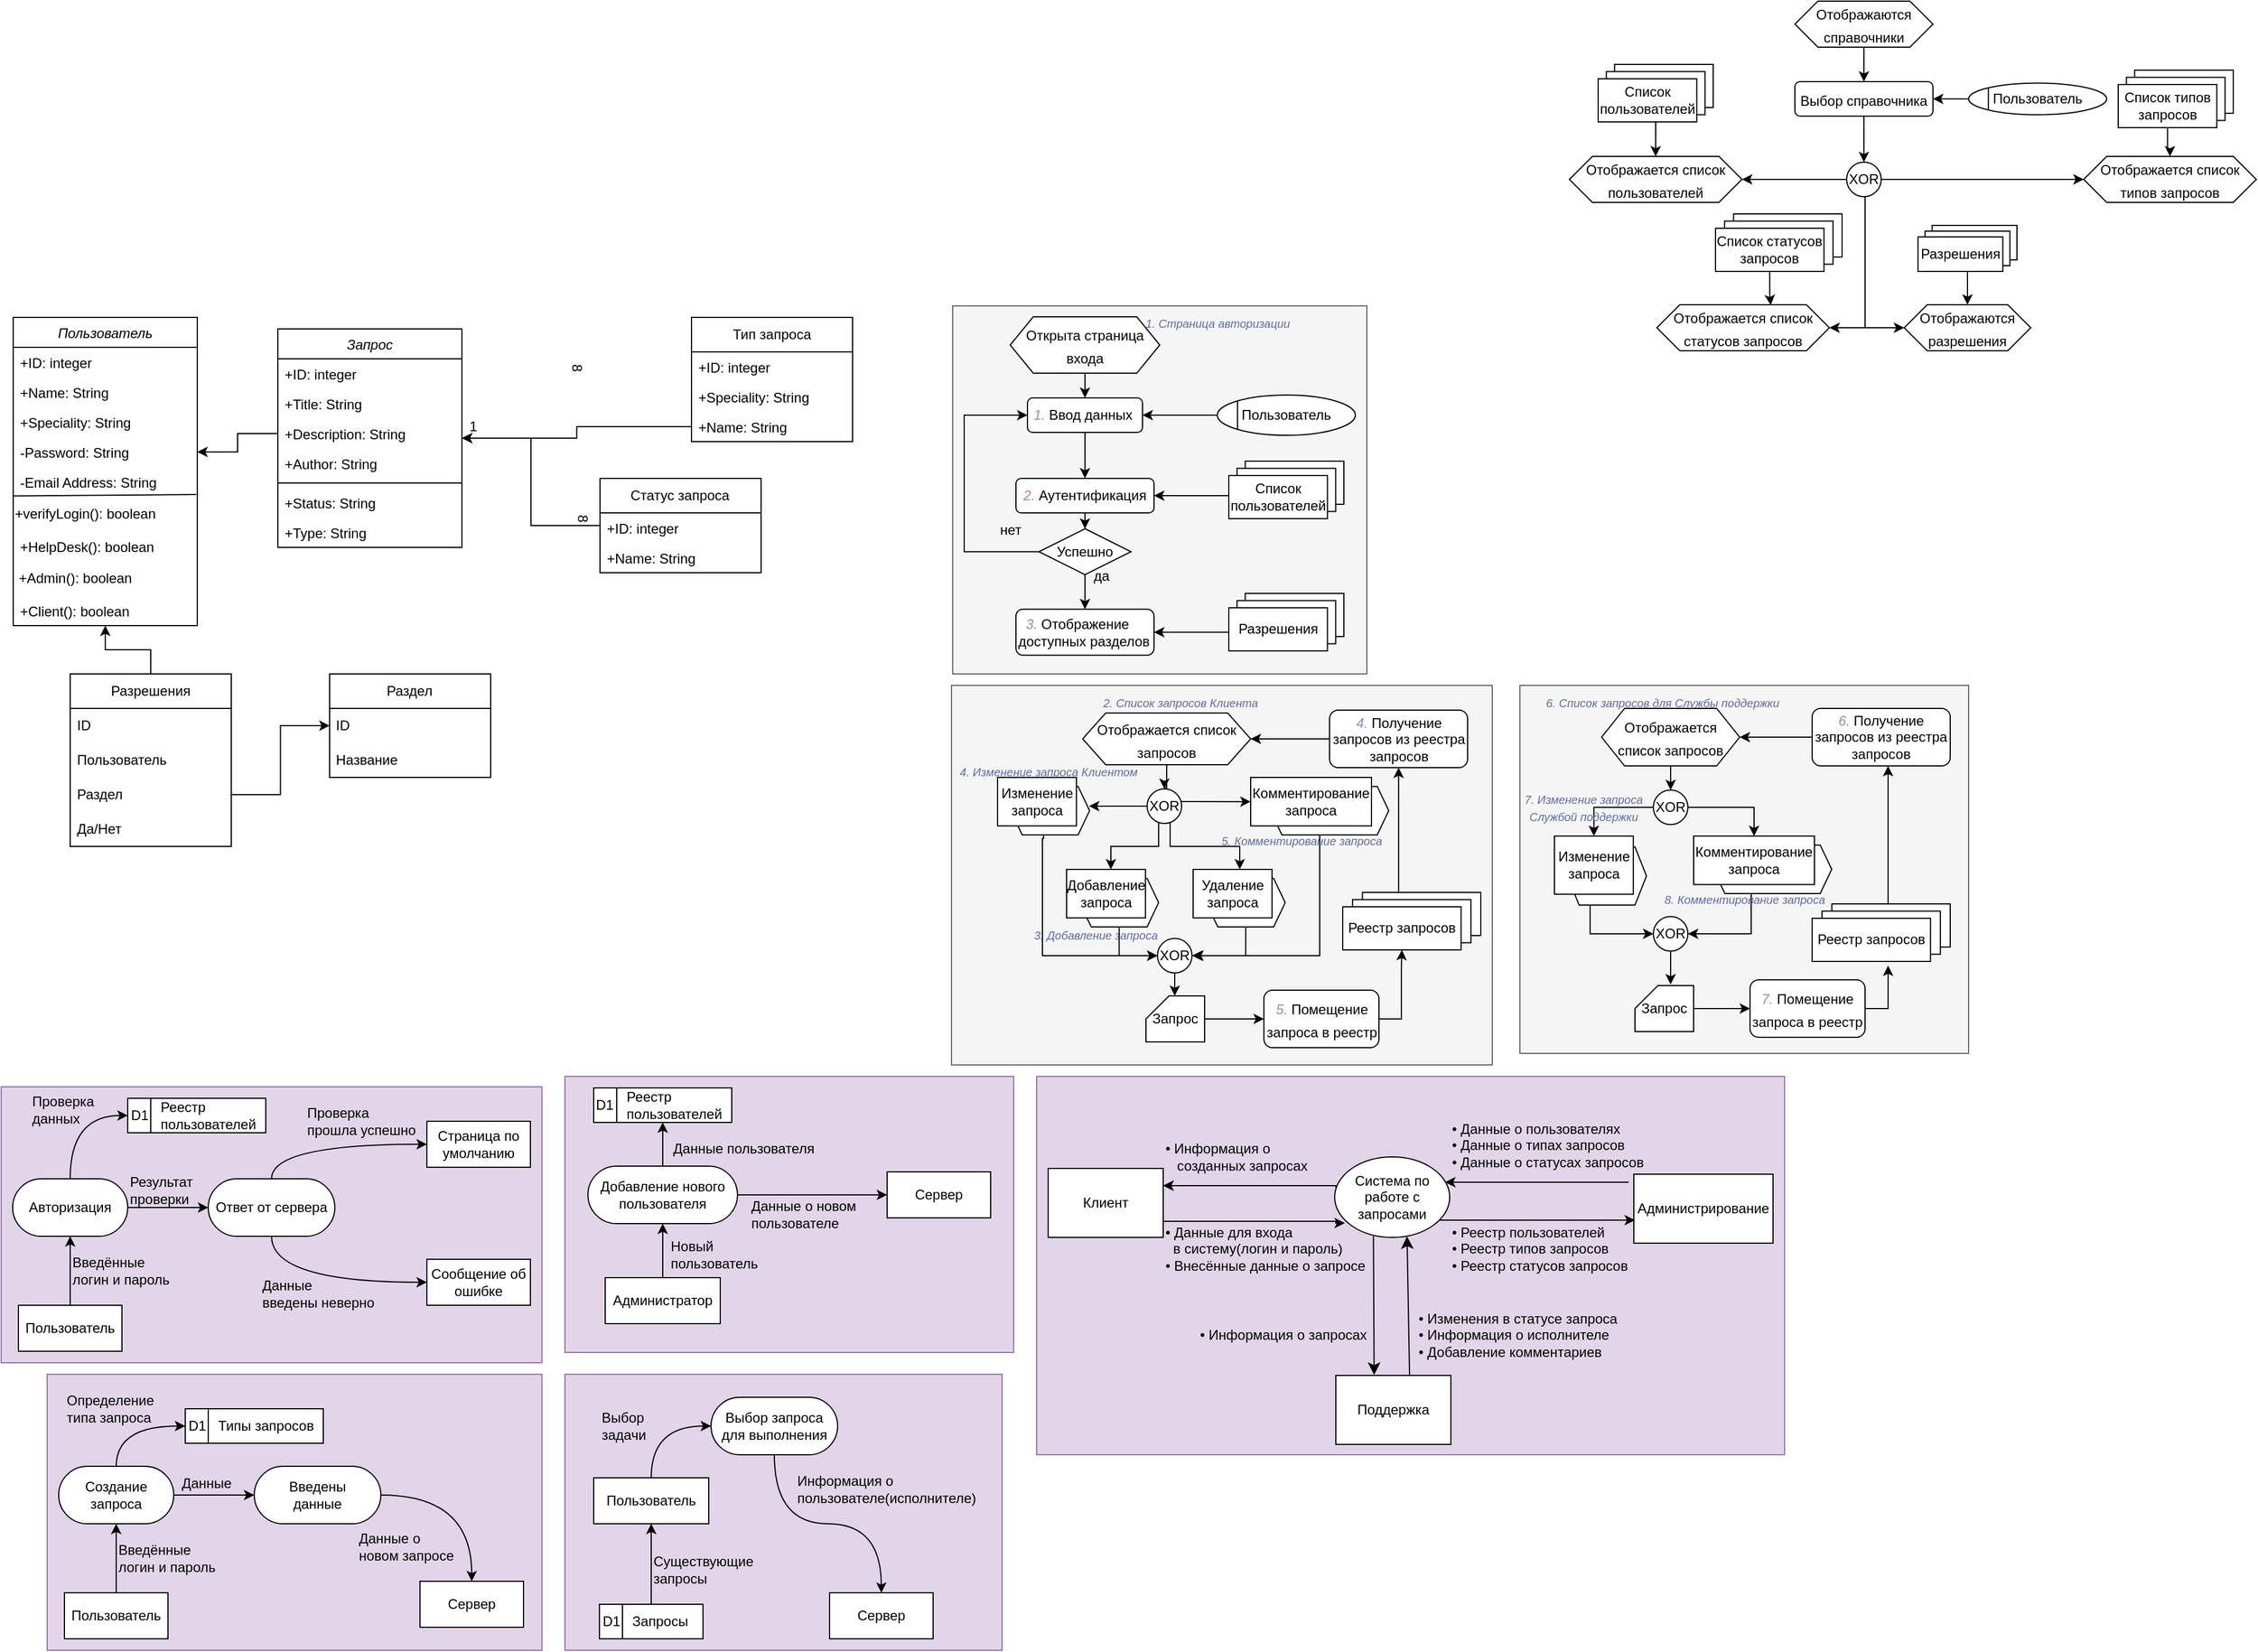 <mxfile version="21.5.2" type="github">
  <diagram id="C5RBs43oDa-KdzZeNtuy" name="Page-1">
    <mxGraphModel dx="956" dy="1662" grid="1" gridSize="10" guides="1" tooltips="1" connect="1" arrows="1" fold="1" page="1" pageScale="1" pageWidth="827" pageHeight="1169" math="0" shadow="0">
      <root>
        <mxCell id="WIyWlLk6GJQsqaUBKTNV-0" />
        <mxCell id="WIyWlLk6GJQsqaUBKTNV-1" parent="WIyWlLk6GJQsqaUBKTNV-0" />
        <mxCell id="zkfFHV4jXpPFQw0GAbJ--0" value="Пользователь" style="swimlane;fontStyle=2;align=center;verticalAlign=top;childLayout=stackLayout;horizontal=1;startSize=26;horizontalStack=0;resizeParent=1;resizeLast=0;collapsible=1;marginBottom=0;rounded=0;shadow=0;strokeWidth=1;" parent="WIyWlLk6GJQsqaUBKTNV-1" vertex="1">
          <mxGeometry x="10.48" y="10" width="160" height="268" as="geometry">
            <mxRectangle x="230" y="140" width="160" height="26" as="alternateBounds" />
          </mxGeometry>
        </mxCell>
        <mxCell id="Lm4weRIbrxB2xrLXX5re-2" value="+ID: integer" style="text;align=left;verticalAlign=top;spacingLeft=4;spacingRight=4;overflow=hidden;rotatable=0;points=[[0,0.5],[1,0.5]];portConstraint=eastwest;rounded=0;shadow=0;html=0;" parent="zkfFHV4jXpPFQw0GAbJ--0" vertex="1">
          <mxGeometry y="26" width="160" height="26" as="geometry" />
        </mxCell>
        <mxCell id="zkfFHV4jXpPFQw0GAbJ--1" value="+Name: String" style="text;align=left;verticalAlign=top;spacingLeft=4;spacingRight=4;overflow=hidden;rotatable=0;points=[[0,0.5],[1,0.5]];portConstraint=eastwest;" parent="zkfFHV4jXpPFQw0GAbJ--0" vertex="1">
          <mxGeometry y="52" width="160" height="26" as="geometry" />
        </mxCell>
        <mxCell id="62Moyqp-UZBhaZQ8_EQi-17" value="+Speciality: String" style="text;align=left;verticalAlign=top;spacingLeft=4;spacingRight=4;overflow=hidden;rotatable=0;points=[[0,0.5],[1,0.5]];portConstraint=eastwest;" vertex="1" parent="zkfFHV4jXpPFQw0GAbJ--0">
          <mxGeometry y="78" width="160" height="26" as="geometry" />
        </mxCell>
        <mxCell id="zkfFHV4jXpPFQw0GAbJ--2" value="-Password: String" style="text;align=left;verticalAlign=top;spacingLeft=4;spacingRight=4;overflow=hidden;rotatable=0;points=[[0,0.5],[1,0.5]];portConstraint=eastwest;rounded=0;shadow=0;html=0;" parent="zkfFHV4jXpPFQw0GAbJ--0" vertex="1">
          <mxGeometry y="104" width="160" height="26" as="geometry" />
        </mxCell>
        <mxCell id="zkfFHV4jXpPFQw0GAbJ--3" value="-Email Address: String" style="text;align=left;verticalAlign=top;spacingLeft=4;spacingRight=4;overflow=hidden;rotatable=0;points=[[0,0.5],[1,0.5]];portConstraint=eastwest;rounded=0;shadow=0;html=0;" parent="zkfFHV4jXpPFQw0GAbJ--0" vertex="1">
          <mxGeometry y="130" width="160" height="26" as="geometry" />
        </mxCell>
        <mxCell id="Lm4weRIbrxB2xrLXX5re-3" value="" style="endArrow=none;html=1;rounded=0;exitX=0.994;exitY=-0.067;exitDx=0;exitDy=0;exitPerimeter=0;entryX=-0.003;entryY=0.972;entryDx=0;entryDy=0;entryPerimeter=0;" parent="zkfFHV4jXpPFQw0GAbJ--0" source="Lm4weRIbrxB2xrLXX5re-6" edge="1" target="zkfFHV4jXpPFQw0GAbJ--3">
          <mxGeometry width="50" height="50" relative="1" as="geometry">
            <mxPoint x="80" y="159" as="sourcePoint" />
            <mxPoint y="159" as="targetPoint" />
          </mxGeometry>
        </mxCell>
        <mxCell id="Lm4weRIbrxB2xrLXX5re-6" value="+verifyLogin(): boolean" style="text;html=1;align=left;verticalAlign=middle;resizable=0;points=[];autosize=1;strokeColor=none;fillColor=none;" parent="zkfFHV4jXpPFQw0GAbJ--0" vertex="1">
          <mxGeometry y="156" width="160" height="30" as="geometry" />
        </mxCell>
        <mxCell id="62Moyqp-UZBhaZQ8_EQi-0" value="+HelpDesk(): boolean" style="text;align=left;verticalAlign=top;spacingLeft=4;spacingRight=4;overflow=hidden;rotatable=0;points=[[0,0.5],[1,0.5]];portConstraint=eastwest;rounded=0;shadow=0;html=0;" vertex="1" parent="zkfFHV4jXpPFQw0GAbJ--0">
          <mxGeometry y="186" width="160" height="26" as="geometry" />
        </mxCell>
        <mxCell id="Lm4weRIbrxB2xrLXX5re-0" value="&amp;nbsp;+Admin(): boolean" style="text;html=1;align=left;verticalAlign=middle;resizable=0;points=[];autosize=1;strokeColor=none;fillColor=none;" parent="zkfFHV4jXpPFQw0GAbJ--0" vertex="1">
          <mxGeometry y="212" width="160" height="30" as="geometry" />
        </mxCell>
        <mxCell id="62Moyqp-UZBhaZQ8_EQi-1" value="+Client(): boolean" style="text;align=left;verticalAlign=top;spacingLeft=4;spacingRight=4;overflow=hidden;rotatable=0;points=[[0,0.5],[1,0.5]];portConstraint=eastwest;rounded=0;shadow=0;html=0;" vertex="1" parent="zkfFHV4jXpPFQw0GAbJ--0">
          <mxGeometry y="242" width="160" height="26" as="geometry" />
        </mxCell>
        <mxCell id="zkfFHV4jXpPFQw0GAbJ--17" value="Запрос" style="swimlane;fontStyle=2;align=center;verticalAlign=top;childLayout=stackLayout;horizontal=1;startSize=26;horizontalStack=0;resizeParent=1;resizeLast=0;collapsible=1;marginBottom=0;rounded=0;shadow=0;strokeWidth=1;" parent="WIyWlLk6GJQsqaUBKTNV-1" vertex="1">
          <mxGeometry x="240.48" y="20" width="160" height="190" as="geometry">
            <mxRectangle x="550" y="140" width="160" height="26" as="alternateBounds" />
          </mxGeometry>
        </mxCell>
        <mxCell id="62Moyqp-UZBhaZQ8_EQi-2" value="+ID: integer" style="text;align=left;verticalAlign=top;spacingLeft=4;spacingRight=4;overflow=hidden;rotatable=0;points=[[0,0.5],[1,0.5]];portConstraint=eastwest;rounded=0;shadow=0;html=0;" vertex="1" parent="zkfFHV4jXpPFQw0GAbJ--17">
          <mxGeometry y="26" width="160" height="26" as="geometry" />
        </mxCell>
        <mxCell id="62Moyqp-UZBhaZQ8_EQi-4" value="+Title: String" style="text;align=left;verticalAlign=top;spacingLeft=4;spacingRight=4;overflow=hidden;rotatable=0;points=[[0,0.5],[1,0.5]];portConstraint=eastwest;" vertex="1" parent="zkfFHV4jXpPFQw0GAbJ--17">
          <mxGeometry y="52" width="160" height="26" as="geometry" />
        </mxCell>
        <mxCell id="62Moyqp-UZBhaZQ8_EQi-3" value="+Description: String" style="text;align=left;verticalAlign=top;spacingLeft=4;spacingRight=4;overflow=hidden;rotatable=0;points=[[0,0.5],[1,0.5]];portConstraint=eastwest;" vertex="1" parent="zkfFHV4jXpPFQw0GAbJ--17">
          <mxGeometry y="78" width="160" height="26" as="geometry" />
        </mxCell>
        <mxCell id="62Moyqp-UZBhaZQ8_EQi-7" value="+Author: String" style="text;align=left;verticalAlign=top;spacingLeft=4;spacingRight=4;overflow=hidden;rotatable=0;points=[[0,0.5],[1,0.5]];portConstraint=eastwest;" vertex="1" parent="zkfFHV4jXpPFQw0GAbJ--17">
          <mxGeometry y="104" width="160" height="26" as="geometry" />
        </mxCell>
        <mxCell id="zkfFHV4jXpPFQw0GAbJ--23" value="" style="line;html=1;strokeWidth=1;align=left;verticalAlign=middle;spacingTop=-1;spacingLeft=3;spacingRight=3;rotatable=0;labelPosition=right;points=[];portConstraint=eastwest;" parent="zkfFHV4jXpPFQw0GAbJ--17" vertex="1">
          <mxGeometry y="130" width="160" height="8" as="geometry" />
        </mxCell>
        <mxCell id="62Moyqp-UZBhaZQ8_EQi-5" value="+Status: String" style="text;align=left;verticalAlign=top;spacingLeft=4;spacingRight=4;overflow=hidden;rotatable=0;points=[[0,0.5],[1,0.5]];portConstraint=eastwest;" vertex="1" parent="zkfFHV4jXpPFQw0GAbJ--17">
          <mxGeometry y="138" width="160" height="26" as="geometry" />
        </mxCell>
        <mxCell id="62Moyqp-UZBhaZQ8_EQi-6" value="+Type: String" style="text;align=left;verticalAlign=top;spacingLeft=4;spacingRight=4;overflow=hidden;rotatable=0;points=[[0,0.5],[1,0.5]];portConstraint=eastwest;" vertex="1" parent="zkfFHV4jXpPFQw0GAbJ--17">
          <mxGeometry y="164" width="160" height="26" as="geometry" />
        </mxCell>
        <mxCell id="Lm4weRIbrxB2xrLXX5re-27" value="" style="group;fillColor=#e1d5e7;strokeColor=#9673a6;container=0;" parent="WIyWlLk6GJQsqaUBKTNV-1" vertex="1" connectable="0">
          <mxGeometry x="900" y="670" width="650" height="329" as="geometry" />
        </mxCell>
        <mxCell id="Lm4weRIbrxB2xrLXX5re-81" value="" style="group" parent="WIyWlLk6GJQsqaUBKTNV-1" vertex="1" connectable="0">
          <mxGeometry x="40" y="929" width="430" height="240" as="geometry" />
        </mxCell>
        <mxCell id="Lm4weRIbrxB2xrLXX5re-63" value="" style="text;strokeColor=#9673a6;fillColor=#e1d5e7;align=left;verticalAlign=middle;spacingTop=-1;spacingLeft=4;spacingRight=4;rotatable=0;labelPosition=right;points=[];portConstraint=eastwest;container=0;" parent="Lm4weRIbrxB2xrLXX5re-81" vertex="1">
          <mxGeometry width="430" height="240" as="geometry" />
        </mxCell>
        <mxCell id="Lm4weRIbrxB2xrLXX5re-64" value="Пользователь" style="whiteSpace=wrap;html=1;container=0;" parent="Lm4weRIbrxB2xrLXX5re-81" vertex="1">
          <mxGeometry x="15" y="190" width="90" height="40" as="geometry" />
        </mxCell>
        <mxCell id="Lm4weRIbrxB2xrLXX5re-65" value="&lt;span style=&quot;white-space: pre;&quot;&gt;&#x9;&lt;/span&gt;Типы запросов" style="shape=internalStorage;whiteSpace=wrap;html=1;backgroundOutline=1;dx=20;dy=0;align=left;container=0;" parent="Lm4weRIbrxB2xrLXX5re-81" vertex="1">
          <mxGeometry x="120" y="30" width="120" height="30" as="geometry" />
        </mxCell>
        <mxCell id="Lm4weRIbrxB2xrLXX5re-66" style="edgeStyle=orthogonalEdgeStyle;rounded=0;orthogonalLoop=1;jettySize=auto;html=1;curved=1;entryX=0;entryY=0.5;entryDx=0;entryDy=0;" parent="Lm4weRIbrxB2xrLXX5re-81" source="Lm4weRIbrxB2xrLXX5re-67" target="Lm4weRIbrxB2xrLXX5re-65" edge="1">
          <mxGeometry relative="1" as="geometry">
            <mxPoint x="110" y="50" as="targetPoint" />
            <Array as="points">
              <mxPoint x="60" y="45" />
            </Array>
          </mxGeometry>
        </mxCell>
        <mxCell id="Lm4weRIbrxB2xrLXX5re-67" value="Создание запроса" style="rounded=1;whiteSpace=wrap;html=1;arcSize=50;container=0;" parent="Lm4weRIbrxB2xrLXX5re-81" vertex="1">
          <mxGeometry x="10" y="80" width="100" height="50" as="geometry" />
        </mxCell>
        <mxCell id="Lm4weRIbrxB2xrLXX5re-68" style="edgeStyle=orthogonalEdgeStyle;rounded=0;orthogonalLoop=1;jettySize=auto;html=1;entryX=0.5;entryY=1;entryDx=0;entryDy=0;" parent="Lm4weRIbrxB2xrLXX5re-81" source="Lm4weRIbrxB2xrLXX5re-64" target="Lm4weRIbrxB2xrLXX5re-67" edge="1">
          <mxGeometry relative="1" as="geometry" />
        </mxCell>
        <mxCell id="Lm4weRIbrxB2xrLXX5re-69" value="D1" style="text;html=1;align=center;verticalAlign=middle;resizable=0;points=[];autosize=1;strokeColor=none;fillColor=none;container=0;" parent="Lm4weRIbrxB2xrLXX5re-81" vertex="1">
          <mxGeometry x="110" y="30" width="40" height="30" as="geometry" />
        </mxCell>
        <mxCell id="Lm4weRIbrxB2xrLXX5re-70" value="Введены &lt;br&gt;данные" style="rounded=1;whiteSpace=wrap;html=1;arcSize=50;container=0;" parent="Lm4weRIbrxB2xrLXX5re-81" vertex="1">
          <mxGeometry x="180" y="80" width="110" height="50" as="geometry" />
        </mxCell>
        <mxCell id="Lm4weRIbrxB2xrLXX5re-71" style="edgeStyle=orthogonalEdgeStyle;rounded=0;orthogonalLoop=1;jettySize=auto;html=1;" parent="Lm4weRIbrxB2xrLXX5re-81" source="Lm4weRIbrxB2xrLXX5re-67" target="Lm4weRIbrxB2xrLXX5re-70" edge="1">
          <mxGeometry relative="1" as="geometry" />
        </mxCell>
        <mxCell id="Lm4weRIbrxB2xrLXX5re-72" value="Данные" style="text;html=1;align=left;verticalAlign=middle;resizable=0;points=[];autosize=1;strokeColor=none;fillColor=none;container=0;" parent="Lm4weRIbrxB2xrLXX5re-81" vertex="1">
          <mxGeometry x="115" y="80" width="70" height="30" as="geometry" />
        </mxCell>
        <mxCell id="Lm4weRIbrxB2xrLXX5re-73" value="Определение&lt;br&gt;типа запроса" style="text;html=1;align=left;verticalAlign=middle;resizable=0;points=[];autosize=1;strokeColor=none;fillColor=none;container=0;" parent="Lm4weRIbrxB2xrLXX5re-81" vertex="1">
          <mxGeometry x="15" y="10" width="100" height="40" as="geometry" />
        </mxCell>
        <mxCell id="Lm4weRIbrxB2xrLXX5re-74" value="Введённые &lt;br&gt;логин и пароль" style="text;html=1;align=left;verticalAlign=middle;resizable=0;points=[];autosize=1;strokeColor=none;fillColor=none;container=0;" parent="Lm4weRIbrxB2xrLXX5re-81" vertex="1">
          <mxGeometry x="60" y="140" width="110" height="40" as="geometry" />
        </mxCell>
        <mxCell id="Lm4weRIbrxB2xrLXX5re-77" value="Сервер" style="whiteSpace=wrap;html=1;container=0;" parent="Lm4weRIbrxB2xrLXX5re-81" vertex="1">
          <mxGeometry x="324" y="180" width="90" height="40" as="geometry" />
        </mxCell>
        <mxCell id="Lm4weRIbrxB2xrLXX5re-78" style="edgeStyle=orthogonalEdgeStyle;rounded=0;orthogonalLoop=1;jettySize=auto;html=1;entryX=0.5;entryY=0;entryDx=0;entryDy=0;exitX=1;exitY=0.5;exitDx=0;exitDy=0;curved=1;" parent="Lm4weRIbrxB2xrLXX5re-81" source="Lm4weRIbrxB2xrLXX5re-70" target="Lm4weRIbrxB2xrLXX5re-77" edge="1">
          <mxGeometry relative="1" as="geometry" />
        </mxCell>
        <mxCell id="Lm4weRIbrxB2xrLXX5re-80" value="Данные о &lt;br&gt;новом запросе" style="text;html=1;align=left;verticalAlign=middle;resizable=0;points=[];autosize=1;strokeColor=none;fillColor=none;container=0;" parent="Lm4weRIbrxB2xrLXX5re-81" vertex="1">
          <mxGeometry x="269" y="130" width="110" height="40" as="geometry" />
        </mxCell>
        <mxCell id="Lm4weRIbrxB2xrLXX5re-102" value="" style="group" parent="WIyWlLk6GJQsqaUBKTNV-1" vertex="1" connectable="0">
          <mxGeometry x="490" y="929" width="380" height="240" as="geometry" />
        </mxCell>
        <mxCell id="Lm4weRIbrxB2xrLXX5re-83" value="" style="text;strokeColor=#9673a6;fillColor=#e1d5e7;align=left;verticalAlign=middle;spacingTop=-1;spacingLeft=4;spacingRight=4;rotatable=0;labelPosition=right;points=[];portConstraint=eastwest;container=0;" parent="Lm4weRIbrxB2xrLXX5re-102" vertex="1">
          <mxGeometry width="380" height="240" as="geometry" />
        </mxCell>
        <mxCell id="Lm4weRIbrxB2xrLXX5re-85" value="&lt;span style=&quot;white-space: pre;&quot;&gt;&#x9;&lt;/span&gt;Запросы" style="shape=internalStorage;whiteSpace=wrap;html=1;backgroundOutline=1;dx=20;dy=0;align=left;container=0;" parent="Lm4weRIbrxB2xrLXX5re-102" vertex="1">
          <mxGeometry x="30" y="200" width="90" height="30" as="geometry" />
        </mxCell>
        <mxCell id="Lm4weRIbrxB2xrLXX5re-88" style="edgeStyle=orthogonalEdgeStyle;rounded=0;orthogonalLoop=1;jettySize=auto;html=1;entryX=0.5;entryY=1;entryDx=0;entryDy=0;exitX=0.5;exitY=0;exitDx=0;exitDy=0;" parent="Lm4weRIbrxB2xrLXX5re-102" source="Lm4weRIbrxB2xrLXX5re-85" target="Lm4weRIbrxB2xrLXX5re-98" edge="1">
          <mxGeometry relative="1" as="geometry">
            <mxPoint x="60.029" y="190" as="sourcePoint" />
            <mxPoint x="60" y="130" as="targetPoint" />
          </mxGeometry>
        </mxCell>
        <mxCell id="Lm4weRIbrxB2xrLXX5re-89" value="D1" style="text;html=1;align=center;verticalAlign=middle;resizable=0;points=[];autosize=1;strokeColor=none;fillColor=none;container=0;" parent="Lm4weRIbrxB2xrLXX5re-102" vertex="1">
          <mxGeometry x="20" y="200" width="40" height="30" as="geometry" />
        </mxCell>
        <mxCell id="Lm4weRIbrxB2xrLXX5re-94" value="Существующие &lt;br&gt;запросы" style="text;html=1;align=left;verticalAlign=middle;resizable=0;points=[];autosize=1;strokeColor=none;fillColor=none;container=0;" parent="Lm4weRIbrxB2xrLXX5re-102" vertex="1">
          <mxGeometry x="75" y="150" width="110" height="40" as="geometry" />
        </mxCell>
        <mxCell id="Lm4weRIbrxB2xrLXX5re-95" value="Сервер" style="whiteSpace=wrap;html=1;container=0;" parent="Lm4weRIbrxB2xrLXX5re-102" vertex="1">
          <mxGeometry x="230" y="190" width="90" height="40" as="geometry" />
        </mxCell>
        <mxCell id="Lm4weRIbrxB2xrLXX5re-96" style="edgeStyle=orthogonalEdgeStyle;rounded=0;orthogonalLoop=1;jettySize=auto;html=1;entryX=0.5;entryY=0;entryDx=0;entryDy=0;exitX=0.5;exitY=1;exitDx=0;exitDy=0;curved=1;" parent="Lm4weRIbrxB2xrLXX5re-102" source="Lm4weRIbrxB2xrLXX5re-99" target="Lm4weRIbrxB2xrLXX5re-95" edge="1">
          <mxGeometry relative="1" as="geometry">
            <mxPoint x="295" y="105" as="sourcePoint" />
          </mxGeometry>
        </mxCell>
        <mxCell id="Lm4weRIbrxB2xrLXX5re-97" value="Информация о &lt;br&gt;пользователе(исполнителе)" style="text;html=1;align=left;verticalAlign=middle;resizable=0;points=[];autosize=1;strokeColor=none;fillColor=none;container=0;" parent="Lm4weRIbrxB2xrLXX5re-102" vertex="1">
          <mxGeometry x="200" y="80" width="180" height="40" as="geometry" />
        </mxCell>
        <mxCell id="Lm4weRIbrxB2xrLXX5re-98" value="Пользователь" style="whiteSpace=wrap;html=1;container=0;" parent="Lm4weRIbrxB2xrLXX5re-102" vertex="1">
          <mxGeometry x="25" y="90" width="100" height="40" as="geometry" />
        </mxCell>
        <mxCell id="Lm4weRIbrxB2xrLXX5re-99" value="Выбор запроса для выполнения" style="rounded=1;whiteSpace=wrap;html=1;arcSize=50;container=0;" parent="Lm4weRIbrxB2xrLXX5re-102" vertex="1">
          <mxGeometry x="127" y="20" width="110" height="50" as="geometry" />
        </mxCell>
        <mxCell id="Lm4weRIbrxB2xrLXX5re-101" style="edgeStyle=orthogonalEdgeStyle;rounded=0;orthogonalLoop=1;jettySize=auto;html=1;entryX=0;entryY=0.5;entryDx=0;entryDy=0;curved=1;exitX=0.5;exitY=0;exitDx=0;exitDy=0;" parent="Lm4weRIbrxB2xrLXX5re-102" source="Lm4weRIbrxB2xrLXX5re-98" target="Lm4weRIbrxB2xrLXX5re-99" edge="1">
          <mxGeometry relative="1" as="geometry" />
        </mxCell>
        <mxCell id="Lm4weRIbrxB2xrLXX5re-100" value="Выбор &lt;br&gt;задачи" style="text;html=1;align=left;verticalAlign=middle;resizable=0;points=[];autosize=1;strokeColor=none;fillColor=none;container=0;" parent="Lm4weRIbrxB2xrLXX5re-102" vertex="1">
          <mxGeometry x="30" y="25" width="60" height="40" as="geometry" />
        </mxCell>
        <mxCell id="Lm4weRIbrxB2xrLXX5re-144" value="" style="group" parent="WIyWlLk6GJQsqaUBKTNV-1" vertex="1" connectable="0">
          <mxGeometry y="679" width="470" height="240" as="geometry" />
        </mxCell>
        <mxCell id="Lm4weRIbrxB2xrLXX5re-56" value="" style="text;strokeColor=#9673a6;fillColor=#e1d5e7;align=left;verticalAlign=middle;spacingTop=-1;spacingLeft=4;spacingRight=4;rotatable=0;labelPosition=right;points=[];portConstraint=eastwest;container=0;" parent="Lm4weRIbrxB2xrLXX5re-144" vertex="1">
          <mxGeometry width="470" height="240" as="geometry" />
        </mxCell>
        <mxCell id="Lm4weRIbrxB2xrLXX5re-28" value="Пользователь" style="whiteSpace=wrap;html=1;container=0;" parent="Lm4weRIbrxB2xrLXX5re-144" vertex="1">
          <mxGeometry x="15" y="190" width="90" height="40" as="geometry" />
        </mxCell>
        <mxCell id="Lm4weRIbrxB2xrLXX5re-35" value="&lt;span style=&quot;white-space: pre;&quot;&gt;&#x9;&lt;/span&gt;Реестр&lt;br&gt;&amp;nbsp;&amp;nbsp;&lt;span style=&quot;white-space: pre;&quot;&gt;&#x9;&lt;/span&gt;пользователей" style="shape=internalStorage;whiteSpace=wrap;html=1;backgroundOutline=1;dx=20;dy=0;align=left;container=0;" parent="Lm4weRIbrxB2xrLXX5re-144" vertex="1">
          <mxGeometry x="110" y="10" width="120" height="30" as="geometry" />
        </mxCell>
        <mxCell id="Lm4weRIbrxB2xrLXX5re-42" style="edgeStyle=orthogonalEdgeStyle;rounded=0;orthogonalLoop=1;jettySize=auto;html=1;curved=1;entryX=0;entryY=0.5;entryDx=0;entryDy=0;" parent="Lm4weRIbrxB2xrLXX5re-144" source="Lm4weRIbrxB2xrLXX5re-38" target="Lm4weRIbrxB2xrLXX5re-35" edge="1">
          <mxGeometry relative="1" as="geometry">
            <mxPoint x="110" y="50" as="targetPoint" />
            <Array as="points">
              <mxPoint x="60" y="25" />
            </Array>
          </mxGeometry>
        </mxCell>
        <mxCell id="Lm4weRIbrxB2xrLXX5re-38" value="Авторизация" style="rounded=1;whiteSpace=wrap;html=1;arcSize=50;container=0;" parent="Lm4weRIbrxB2xrLXX5re-144" vertex="1">
          <mxGeometry x="10" y="80" width="100" height="50" as="geometry" />
        </mxCell>
        <mxCell id="Lm4weRIbrxB2xrLXX5re-40" style="edgeStyle=orthogonalEdgeStyle;rounded=0;orthogonalLoop=1;jettySize=auto;html=1;entryX=0.5;entryY=1;entryDx=0;entryDy=0;" parent="Lm4weRIbrxB2xrLXX5re-144" source="Lm4weRIbrxB2xrLXX5re-28" target="Lm4weRIbrxB2xrLXX5re-38" edge="1">
          <mxGeometry relative="1" as="geometry" />
        </mxCell>
        <mxCell id="Lm4weRIbrxB2xrLXX5re-43" value="D1" style="text;html=1;align=center;verticalAlign=middle;resizable=0;points=[];autosize=1;strokeColor=none;fillColor=none;container=0;" parent="Lm4weRIbrxB2xrLXX5re-144" vertex="1">
          <mxGeometry x="100" y="10" width="40" height="30" as="geometry" />
        </mxCell>
        <mxCell id="Lm4weRIbrxB2xrLXX5re-45" value="Ответ от сервера" style="rounded=1;whiteSpace=wrap;html=1;arcSize=50;container=0;" parent="Lm4weRIbrxB2xrLXX5re-144" vertex="1">
          <mxGeometry x="180" y="80" width="110" height="50" as="geometry" />
        </mxCell>
        <mxCell id="Lm4weRIbrxB2xrLXX5re-46" style="edgeStyle=orthogonalEdgeStyle;rounded=0;orthogonalLoop=1;jettySize=auto;html=1;" parent="Lm4weRIbrxB2xrLXX5re-144" source="Lm4weRIbrxB2xrLXX5re-38" target="Lm4weRIbrxB2xrLXX5re-45" edge="1">
          <mxGeometry relative="1" as="geometry" />
        </mxCell>
        <mxCell id="Lm4weRIbrxB2xrLXX5re-47" value="Результат &lt;br&gt;проверки" style="text;html=1;align=left;verticalAlign=middle;resizable=0;points=[];autosize=1;strokeColor=none;fillColor=none;container=0;" parent="Lm4weRIbrxB2xrLXX5re-144" vertex="1">
          <mxGeometry x="110" y="70" width="80" height="40" as="geometry" />
        </mxCell>
        <mxCell id="Lm4weRIbrxB2xrLXX5re-48" value="Проверка &lt;br&gt;данных" style="text;html=1;align=left;verticalAlign=middle;resizable=0;points=[];autosize=1;strokeColor=none;fillColor=none;container=0;" parent="Lm4weRIbrxB2xrLXX5re-144" vertex="1">
          <mxGeometry x="25" width="80" height="40" as="geometry" />
        </mxCell>
        <mxCell id="Lm4weRIbrxB2xrLXX5re-49" value="Введённые &lt;br&gt;логин и пароль" style="text;html=1;align=left;verticalAlign=middle;resizable=0;points=[];autosize=1;strokeColor=none;fillColor=none;container=0;" parent="Lm4weRIbrxB2xrLXX5re-144" vertex="1">
          <mxGeometry x="60" y="140" width="110" height="40" as="geometry" />
        </mxCell>
        <mxCell id="Lm4weRIbrxB2xrLXX5re-50" value="Страница по умолчанию" style="whiteSpace=wrap;html=1;container=0;" parent="Lm4weRIbrxB2xrLXX5re-144" vertex="1">
          <mxGeometry x="370" y="30" width="90" height="40" as="geometry" />
        </mxCell>
        <mxCell id="Lm4weRIbrxB2xrLXX5re-52" style="edgeStyle=orthogonalEdgeStyle;rounded=0;orthogonalLoop=1;jettySize=auto;html=1;entryX=0;entryY=0.5;entryDx=0;entryDy=0;curved=1;exitX=0.5;exitY=0;exitDx=0;exitDy=0;" parent="Lm4weRIbrxB2xrLXX5re-144" source="Lm4weRIbrxB2xrLXX5re-45" target="Lm4weRIbrxB2xrLXX5re-50" edge="1">
          <mxGeometry relative="1" as="geometry" />
        </mxCell>
        <mxCell id="Lm4weRIbrxB2xrLXX5re-51" value="Сообщение об ошибке" style="whiteSpace=wrap;html=1;container=0;" parent="Lm4weRIbrxB2xrLXX5re-144" vertex="1">
          <mxGeometry x="370" y="150" width="90" height="40" as="geometry" />
        </mxCell>
        <mxCell id="Lm4weRIbrxB2xrLXX5re-53" style="edgeStyle=orthogonalEdgeStyle;rounded=0;orthogonalLoop=1;jettySize=auto;html=1;entryX=0;entryY=0.5;entryDx=0;entryDy=0;exitX=0.5;exitY=1;exitDx=0;exitDy=0;curved=1;" parent="Lm4weRIbrxB2xrLXX5re-144" source="Lm4weRIbrxB2xrLXX5re-45" target="Lm4weRIbrxB2xrLXX5re-51" edge="1">
          <mxGeometry relative="1" as="geometry" />
        </mxCell>
        <mxCell id="Lm4weRIbrxB2xrLXX5re-54" value="Проверка &lt;br&gt;прошла успешно" style="text;html=1;align=left;verticalAlign=middle;resizable=0;points=[];autosize=1;strokeColor=none;fillColor=none;container=0;" parent="Lm4weRIbrxB2xrLXX5re-144" vertex="1">
          <mxGeometry x="264" y="10" width="120" height="40" as="geometry" />
        </mxCell>
        <mxCell id="Lm4weRIbrxB2xrLXX5re-55" value="Данные &lt;br&gt;введены неверно" style="text;html=1;align=left;verticalAlign=middle;resizable=0;points=[];autosize=1;strokeColor=none;fillColor=none;container=0;" parent="Lm4weRIbrxB2xrLXX5re-144" vertex="1">
          <mxGeometry x="225" y="160" width="120" height="40" as="geometry" />
        </mxCell>
        <mxCell id="Lm4weRIbrxB2xrLXX5re-23" style="edgeStyle=orthogonalEdgeStyle;rounded=0;orthogonalLoop=1;jettySize=auto;html=1;exitX=0.013;exitY=0.357;exitDx=0;exitDy=0;exitPerimeter=0;entryX=1;entryY=0.25;entryDx=0;entryDy=0;" parent="WIyWlLk6GJQsqaUBKTNV-1" source="Lm4weRIbrxB2xrLXX5re-9" target="Lm4weRIbrxB2xrLXX5re-10" edge="1">
          <mxGeometry relative="1" as="geometry">
            <mxPoint x="1000" y="767" as="targetPoint" />
            <Array as="points">
              <mxPoint x="1160" y="767" />
              <mxPoint x="1160" y="765" />
            </Array>
          </mxGeometry>
        </mxCell>
        <mxCell id="CFGSU8_gDAm3wW9Axhdw-5" style="edgeStyle=none;curved=1;rounded=0;orthogonalLoop=1;jettySize=auto;html=1;entryX=0.333;entryY=-0.007;entryDx=0;entryDy=0;fontSize=12;startSize=8;endSize=8;exitX=0.337;exitY=0.986;exitDx=0;exitDy=0;exitPerimeter=0;entryPerimeter=0;" parent="WIyWlLk6GJQsqaUBKTNV-1" source="Lm4weRIbrxB2xrLXX5re-9" target="CFGSU8_gDAm3wW9Axhdw-0" edge="1">
          <mxGeometry relative="1" as="geometry">
            <mxPoint x="1195" y="840" as="sourcePoint" />
          </mxGeometry>
        </mxCell>
        <mxCell id="Lm4weRIbrxB2xrLXX5re-9" value="Система по работе с запросами" style="ellipse;whiteSpace=wrap;html=1;shadow=0;container=0;" parent="WIyWlLk6GJQsqaUBKTNV-1" vertex="1">
          <mxGeometry x="1159" y="740" width="100" height="70" as="geometry" />
        </mxCell>
        <mxCell id="Lm4weRIbrxB2xrLXX5re-21" style="edgeStyle=orthogonalEdgeStyle;rounded=0;orthogonalLoop=1;jettySize=auto;html=1;exitX=1;exitY=0.686;exitDx=0;exitDy=0;exitPerimeter=0;entryX=0.089;entryY=0.822;entryDx=0;entryDy=0;entryPerimeter=0;" parent="WIyWlLk6GJQsqaUBKTNV-1" source="Lm4weRIbrxB2xrLXX5re-10" target="Lm4weRIbrxB2xrLXX5re-9" edge="1">
          <mxGeometry relative="1" as="geometry">
            <mxPoint x="1160" y="796" as="targetPoint" />
            <Array as="points">
              <mxPoint x="1000" y="796" />
              <mxPoint x="1160" y="796" />
              <mxPoint x="1160" y="798" />
              <mxPoint x="1168" y="798" />
            </Array>
          </mxGeometry>
        </mxCell>
        <mxCell id="Lm4weRIbrxB2xrLXX5re-10" value="Клиент" style="whiteSpace=wrap;html=1;container=0;" parent="WIyWlLk6GJQsqaUBKTNV-1" vertex="1">
          <mxGeometry x="910" y="750" width="100" height="60" as="geometry" />
        </mxCell>
        <mxCell id="Lm4weRIbrxB2xrLXX5re-17" style="edgeStyle=orthogonalEdgeStyle;rounded=0;orthogonalLoop=1;jettySize=auto;html=1;exitX=-0.037;exitY=0.117;exitDx=0;exitDy=0;entryX=0.96;entryY=0.314;entryDx=0;entryDy=0;entryPerimeter=0;exitPerimeter=0;strokeColor=#000000;" parent="WIyWlLk6GJQsqaUBKTNV-1" source="Lm4weRIbrxB2xrLXX5re-14" target="Lm4weRIbrxB2xrLXX5re-9" edge="1">
          <mxGeometry relative="1" as="geometry" />
        </mxCell>
        <mxCell id="Lm4weRIbrxB2xrLXX5re-14" value="Администрирование" style="whiteSpace=wrap;html=1;container=0;" parent="WIyWlLk6GJQsqaUBKTNV-1" vertex="1">
          <mxGeometry x="1419" y="755" width="121" height="60" as="geometry" />
        </mxCell>
        <mxCell id="Lm4weRIbrxB2xrLXX5re-18" value="• Данные о пользователях&lt;br&gt;• Данные о типах запросов&lt;br&gt;• Данные о статусах запросов" style="text;html=1;align=left;verticalAlign=middle;resizable=0;points=[];autosize=1;strokeColor=none;fillColor=none;container=0;" parent="WIyWlLk6GJQsqaUBKTNV-1" vertex="1">
          <mxGeometry x="1259" y="700" width="190" height="60" as="geometry" />
        </mxCell>
        <mxCell id="Lm4weRIbrxB2xrLXX5re-20" value="• Реестр пользователей&lt;br&gt;• Реестр типов запросов&lt;br&gt;• Реестр статусов запросов" style="text;html=1;align=left;verticalAlign=middle;resizable=0;points=[];autosize=1;strokeColor=none;fillColor=none;container=0;" parent="WIyWlLk6GJQsqaUBKTNV-1" vertex="1">
          <mxGeometry x="1259" y="790" width="180" height="60" as="geometry" />
        </mxCell>
        <mxCell id="Lm4weRIbrxB2xrLXX5re-24" value="• Информация о &lt;br&gt;&amp;nbsp; &amp;nbsp;созданных запросах&lt;br&gt;" style="text;html=1;align=left;verticalAlign=middle;resizable=0;points=[];autosize=1;strokeColor=none;fillColor=none;container=0;" parent="WIyWlLk6GJQsqaUBKTNV-1" vertex="1">
          <mxGeometry x="1010" y="720" width="150" height="40" as="geometry" />
        </mxCell>
        <mxCell id="Lm4weRIbrxB2xrLXX5re-25" value="• Данные для входа &lt;br&gt;&lt;div style=&quot;&quot;&gt;&lt;span style=&quot;background-color: initial;&quot;&gt;&amp;nbsp; в систему(логин и пароль)&lt;/span&gt;&lt;/div&gt;• Внесённые данные о запросе" style="text;html=1;align=left;verticalAlign=middle;resizable=0;points=[];autosize=1;strokeColor=none;fillColor=none;container=0;" parent="WIyWlLk6GJQsqaUBKTNV-1" vertex="1">
          <mxGeometry x="1010" y="790" width="200" height="60" as="geometry" />
        </mxCell>
        <mxCell id="Lm4weRIbrxB2xrLXX5re-61" style="edgeStyle=orthogonalEdgeStyle;rounded=0;orthogonalLoop=1;jettySize=auto;html=1;exitX=1;exitY=1;exitDx=0;exitDy=0;" parent="WIyWlLk6GJQsqaUBKTNV-1" edge="1">
          <mxGeometry relative="1" as="geometry">
            <mxPoint x="1250" y="795" as="sourcePoint" />
            <mxPoint x="1420" y="795" as="targetPoint" />
          </mxGeometry>
        </mxCell>
        <mxCell id="CFGSU8_gDAm3wW9Axhdw-3" style="edgeStyle=none;curved=1;rounded=0;orthogonalLoop=1;jettySize=auto;html=1;fontSize=12;startSize=8;endSize=8;exitX=0.641;exitY=0.002;exitDx=0;exitDy=0;exitPerimeter=0;entryX=0.629;entryY=0.986;entryDx=0;entryDy=0;entryPerimeter=0;" parent="WIyWlLk6GJQsqaUBKTNV-1" source="CFGSU8_gDAm3wW9Axhdw-0" target="Lm4weRIbrxB2xrLXX5re-9" edge="1">
          <mxGeometry relative="1" as="geometry">
            <mxPoint x="1224" y="850" as="targetPoint" />
          </mxGeometry>
        </mxCell>
        <mxCell id="CFGSU8_gDAm3wW9Axhdw-0" value="Поддержка" style="whiteSpace=wrap;html=1;container=0;" parent="WIyWlLk6GJQsqaUBKTNV-1" vertex="1">
          <mxGeometry x="1160" y="930" width="100" height="60" as="geometry" />
        </mxCell>
        <mxCell id="CFGSU8_gDAm3wW9Axhdw-4" style="edgeStyle=none;curved=1;rounded=0;orthogonalLoop=1;jettySize=auto;html=1;entryX=0.25;entryY=0;entryDx=0;entryDy=0;fontSize=12;startSize=8;endSize=8;" parent="WIyWlLk6GJQsqaUBKTNV-1" source="CFGSU8_gDAm3wW9Axhdw-0" target="CFGSU8_gDAm3wW9Axhdw-0" edge="1">
          <mxGeometry relative="1" as="geometry" />
        </mxCell>
        <mxCell id="dDTkmm-yN9u91tcJAKd4-13" style="edgeStyle=orthogonalEdgeStyle;rounded=0;orthogonalLoop=1;jettySize=auto;html=1;exitX=0.013;exitY=0.357;exitDx=0;exitDy=0;exitPerimeter=0;entryX=1;entryY=0.25;entryDx=0;entryDy=0;" parent="WIyWlLk6GJQsqaUBKTNV-1" edge="1">
          <mxGeometry relative="1" as="geometry">
            <mxPoint x="1010" y="765" as="targetPoint" />
            <Array as="points">
              <mxPoint x="1160" y="767" />
              <mxPoint x="1160" y="765" />
            </Array>
            <mxPoint x="1160" y="765" as="sourcePoint" />
          </mxGeometry>
        </mxCell>
        <mxCell id="dDTkmm-yN9u91tcJAKd4-23" value="• Информация о запросах" style="text;html=1;align=left;verticalAlign=middle;resizable=0;points=[];autosize=1;strokeColor=none;fillColor=none;container=0;" parent="WIyWlLk6GJQsqaUBKTNV-1" vertex="1">
          <mxGeometry x="1040" y="880" width="170" height="30" as="geometry" />
        </mxCell>
        <mxCell id="dDTkmm-yN9u91tcJAKd4-24" value="• Изменения в статусе запроса&lt;br&gt;• Информация о исполнителе&lt;br&gt;• Добавление комментариев" style="text;html=1;align=left;verticalAlign=middle;resizable=0;points=[];autosize=1;strokeColor=none;fillColor=none;" parent="WIyWlLk6GJQsqaUBKTNV-1" vertex="1">
          <mxGeometry x="1230" y="864.5" width="200" height="60" as="geometry" />
        </mxCell>
        <mxCell id="Lm4weRIbrxB2xrLXX5re-130" value="" style="text;strokeColor=#9673a6;fillColor=#e1d5e7;align=left;verticalAlign=middle;spacingTop=-1;spacingLeft=4;spacingRight=4;rotatable=0;labelPosition=right;points=[];portConstraint=eastwest;container=0;" parent="WIyWlLk6GJQsqaUBKTNV-1" vertex="1">
          <mxGeometry x="490" y="670" width="390" height="240" as="geometry" />
        </mxCell>
        <mxCell id="Lm4weRIbrxB2xrLXX5re-135" value="Сервер" style="whiteSpace=wrap;html=1;container=0;" parent="WIyWlLk6GJQsqaUBKTNV-1" vertex="1">
          <mxGeometry x="770" y="753" width="90" height="40" as="geometry" />
        </mxCell>
        <mxCell id="Lm4weRIbrxB2xrLXX5re-138" value="Администратор" style="whiteSpace=wrap;html=1;container=0;" parent="WIyWlLk6GJQsqaUBKTNV-1" vertex="1">
          <mxGeometry x="525" y="845" width="100" height="40" as="geometry" />
        </mxCell>
        <mxCell id="Lm4weRIbrxB2xrLXX5re-156" style="edgeStyle=orthogonalEdgeStyle;rounded=0;orthogonalLoop=1;jettySize=auto;html=1;entryX=0;entryY=0.5;entryDx=0;entryDy=0;curved=1;" parent="WIyWlLk6GJQsqaUBKTNV-1" source="Lm4weRIbrxB2xrLXX5re-139" target="Lm4weRIbrxB2xrLXX5re-135" edge="1">
          <mxGeometry relative="1" as="geometry" />
        </mxCell>
        <mxCell id="Lm4weRIbrxB2xrLXX5re-139" value="Добавление нового пользователя" style="rounded=1;whiteSpace=wrap;html=1;arcSize=50;container=0;" parent="WIyWlLk6GJQsqaUBKTNV-1" vertex="1">
          <mxGeometry x="510" y="748" width="130" height="50" as="geometry" />
        </mxCell>
        <mxCell id="Lm4weRIbrxB2xrLXX5re-145" style="edgeStyle=orthogonalEdgeStyle;rounded=0;orthogonalLoop=1;jettySize=auto;html=1;entryX=0.5;entryY=1;entryDx=0;entryDy=0;" parent="WIyWlLk6GJQsqaUBKTNV-1" source="Lm4weRIbrxB2xrLXX5re-138" target="Lm4weRIbrxB2xrLXX5re-139" edge="1">
          <mxGeometry relative="1" as="geometry" />
        </mxCell>
        <mxCell id="Lm4weRIbrxB2xrLXX5re-143" value="&lt;span style=&quot;white-space: pre;&quot;&gt;&#x9;&lt;/span&gt;Реестр&lt;br&gt;&amp;nbsp;&amp;nbsp;&lt;span style=&quot;white-space: pre;&quot;&gt;&#x9;&lt;/span&gt;пользователей" style="shape=internalStorage;whiteSpace=wrap;html=1;backgroundOutline=1;dx=20;dy=0;align=left;container=0;" parent="WIyWlLk6GJQsqaUBKTNV-1" vertex="1">
          <mxGeometry x="515" y="680" width="120" height="30" as="geometry" />
        </mxCell>
        <mxCell id="Lm4weRIbrxB2xrLXX5re-146" style="edgeStyle=orthogonalEdgeStyle;rounded=0;orthogonalLoop=1;jettySize=auto;html=1;entryX=0.5;entryY=1;entryDx=0;entryDy=0;" parent="WIyWlLk6GJQsqaUBKTNV-1" source="Lm4weRIbrxB2xrLXX5re-139" target="Lm4weRIbrxB2xrLXX5re-143" edge="1">
          <mxGeometry relative="1" as="geometry" />
        </mxCell>
        <mxCell id="Lm4weRIbrxB2xrLXX5re-147" value="D1" style="text;html=1;align=left;verticalAlign=middle;resizable=0;points=[];autosize=1;strokeColor=none;fillColor=none;container=0;" parent="WIyWlLk6GJQsqaUBKTNV-1" vertex="1">
          <mxGeometry x="515" y="680" width="40" height="30" as="geometry" />
        </mxCell>
        <mxCell id="Lm4weRIbrxB2xrLXX5re-148" value="Данные пользователя" style="text;html=1;align=center;verticalAlign=middle;resizable=0;points=[];autosize=1;strokeColor=none;fillColor=none;container=0;" parent="WIyWlLk6GJQsqaUBKTNV-1" vertex="1">
          <mxGeometry x="570" y="718" width="150" height="30" as="geometry" />
        </mxCell>
        <mxCell id="Lm4weRIbrxB2xrLXX5re-149" value="Новый &lt;br&gt;пользователь" style="text;html=1;align=left;verticalAlign=middle;resizable=0;points=[];autosize=1;strokeColor=none;fillColor=none;container=0;" parent="WIyWlLk6GJQsqaUBKTNV-1" vertex="1">
          <mxGeometry x="580" y="805" width="100" height="40" as="geometry" />
        </mxCell>
        <mxCell id="Lm4weRIbrxB2xrLXX5re-157" value="Данные о новом &lt;br&gt;пользователе" style="text;html=1;align=left;verticalAlign=middle;resizable=0;points=[];autosize=1;strokeColor=none;fillColor=none;container=0;" parent="WIyWlLk6GJQsqaUBKTNV-1" vertex="1">
          <mxGeometry x="650" y="770" width="110" height="40" as="geometry" />
        </mxCell>
        <mxCell id="62Moyqp-UZBhaZQ8_EQi-11" value="Тип запроса" style="swimlane;fontStyle=0;childLayout=stackLayout;horizontal=1;startSize=30;horizontalStack=0;resizeParent=1;resizeParentMax=0;resizeLast=0;collapsible=1;marginBottom=0;whiteSpace=wrap;html=1;" vertex="1" parent="WIyWlLk6GJQsqaUBKTNV-1">
          <mxGeometry x="600" y="10" width="140" height="108" as="geometry" />
        </mxCell>
        <mxCell id="62Moyqp-UZBhaZQ8_EQi-15" value="+ID: integer" style="text;align=left;verticalAlign=top;spacingLeft=4;spacingRight=4;overflow=hidden;rotatable=0;points=[[0,0.5],[1,0.5]];portConstraint=eastwest;rounded=0;shadow=0;html=0;" vertex="1" parent="62Moyqp-UZBhaZQ8_EQi-11">
          <mxGeometry y="30" width="140" height="26" as="geometry" />
        </mxCell>
        <mxCell id="62Moyqp-UZBhaZQ8_EQi-18" value="+Speciality: String" style="text;align=left;verticalAlign=top;spacingLeft=4;spacingRight=4;overflow=hidden;rotatable=0;points=[[0,0.5],[1,0.5]];portConstraint=eastwest;" vertex="1" parent="62Moyqp-UZBhaZQ8_EQi-11">
          <mxGeometry y="56" width="140" height="26" as="geometry" />
        </mxCell>
        <mxCell id="62Moyqp-UZBhaZQ8_EQi-16" value="+Name: String" style="text;align=left;verticalAlign=top;spacingLeft=4;spacingRight=4;overflow=hidden;rotatable=0;points=[[0,0.5],[1,0.5]];portConstraint=eastwest;" vertex="1" parent="62Moyqp-UZBhaZQ8_EQi-11">
          <mxGeometry y="82" width="140" height="26" as="geometry" />
        </mxCell>
        <mxCell id="62Moyqp-UZBhaZQ8_EQi-19" style="edgeStyle=orthogonalEdgeStyle;rounded=0;orthogonalLoop=1;jettySize=auto;html=1;" edge="1" parent="WIyWlLk6GJQsqaUBKTNV-1" source="62Moyqp-UZBhaZQ8_EQi-16" target="zkfFHV4jXpPFQw0GAbJ--17">
          <mxGeometry relative="1" as="geometry" />
        </mxCell>
        <mxCell id="62Moyqp-UZBhaZQ8_EQi-26" style="edgeStyle=orthogonalEdgeStyle;rounded=0;orthogonalLoop=1;jettySize=auto;html=1;" edge="1" parent="WIyWlLk6GJQsqaUBKTNV-1" source="62Moyqp-UZBhaZQ8_EQi-20" target="zkfFHV4jXpPFQw0GAbJ--17">
          <mxGeometry relative="1" as="geometry" />
        </mxCell>
        <mxCell id="62Moyqp-UZBhaZQ8_EQi-20" value="Статус запроса" style="swimlane;fontStyle=0;childLayout=stackLayout;horizontal=1;startSize=30;horizontalStack=0;resizeParent=1;resizeParentMax=0;resizeLast=0;collapsible=1;marginBottom=0;whiteSpace=wrap;html=1;" vertex="1" parent="WIyWlLk6GJQsqaUBKTNV-1">
          <mxGeometry x="520.48" y="150" width="140" height="82" as="geometry" />
        </mxCell>
        <mxCell id="62Moyqp-UZBhaZQ8_EQi-21" value="+ID: integer" style="text;align=left;verticalAlign=top;spacingLeft=4;spacingRight=4;overflow=hidden;rotatable=0;points=[[0,0.5],[1,0.5]];portConstraint=eastwest;rounded=0;shadow=0;html=0;" vertex="1" parent="62Moyqp-UZBhaZQ8_EQi-20">
          <mxGeometry y="30" width="140" height="26" as="geometry" />
        </mxCell>
        <mxCell id="62Moyqp-UZBhaZQ8_EQi-22" value="+Name: String" style="text;align=left;verticalAlign=top;spacingLeft=4;spacingRight=4;overflow=hidden;rotatable=0;points=[[0,0.5],[1,0.5]];portConstraint=eastwest;" vertex="1" parent="62Moyqp-UZBhaZQ8_EQi-20">
          <mxGeometry y="56" width="140" height="26" as="geometry" />
        </mxCell>
        <mxCell id="62Moyqp-UZBhaZQ8_EQi-30" value="8" style="text;html=1;align=center;verticalAlign=middle;resizable=0;points=[];autosize=1;strokeColor=none;fillColor=none;rotation=91;" vertex="1" parent="WIyWlLk6GJQsqaUBKTNV-1">
          <mxGeometry x="485.48" y="39" width="30" height="30" as="geometry" />
        </mxCell>
        <mxCell id="62Moyqp-UZBhaZQ8_EQi-32" value="8" style="text;html=1;align=center;verticalAlign=middle;resizable=0;points=[];autosize=1;strokeColor=none;fillColor=none;rotation=91;" vertex="1" parent="WIyWlLk6GJQsqaUBKTNV-1">
          <mxGeometry x="490.48" y="170" width="30" height="30" as="geometry" />
        </mxCell>
        <mxCell id="62Moyqp-UZBhaZQ8_EQi-33" value="1" style="text;html=1;align=center;verticalAlign=middle;resizable=0;points=[];autosize=1;strokeColor=none;fillColor=none;" vertex="1" parent="WIyWlLk6GJQsqaUBKTNV-1">
          <mxGeometry x="395.48" y="90" width="30" height="30" as="geometry" />
        </mxCell>
        <mxCell id="62Moyqp-UZBhaZQ8_EQi-74" value="" style="group" vertex="1" connectable="0" parent="WIyWlLk6GJQsqaUBKTNV-1">
          <mxGeometry x="827" width="360" height="320" as="geometry" />
        </mxCell>
        <mxCell id="62Moyqp-UZBhaZQ8_EQi-73" value="" style="text;align=left;verticalAlign=middle;spacingTop=-1;spacingLeft=4;spacingRight=4;rotatable=0;labelPosition=right;points=[];portConstraint=eastwest;fillColor=#f5f5f5;strokeColor=#666666;fontColor=#333333;" vertex="1" parent="62Moyqp-UZBhaZQ8_EQi-74">
          <mxGeometry width="360" height="320" as="geometry" />
        </mxCell>
        <mxCell id="62Moyqp-UZBhaZQ8_EQi-44" value="&lt;font style=&quot;font-size: 12px;&quot;&gt;Открыта страница входа&lt;/font&gt;" style="shape=hexagon;perimeter=hexagonPerimeter2;whiteSpace=wrap;html=1;fixedSize=1;fontSize=16;" vertex="1" parent="62Moyqp-UZBhaZQ8_EQi-74">
          <mxGeometry x="50" y="9.5" width="130" height="49" as="geometry" />
        </mxCell>
        <mxCell id="62Moyqp-UZBhaZQ8_EQi-45" value="&amp;nbsp;&lt;font color=&quot;#a680b8&quot;&gt;&lt;i&gt;1.&lt;/i&gt;&lt;/font&gt; Ввод данных" style="rounded=1;whiteSpace=wrap;html=1;align=left;" vertex="1" parent="62Moyqp-UZBhaZQ8_EQi-74">
          <mxGeometry x="65" y="80" width="100" height="30" as="geometry" />
        </mxCell>
        <mxCell id="62Moyqp-UZBhaZQ8_EQi-52" style="edgeStyle=orthogonalEdgeStyle;rounded=0;orthogonalLoop=1;jettySize=auto;html=1;entryX=0.5;entryY=0;entryDx=0;entryDy=0;" edge="1" parent="62Moyqp-UZBhaZQ8_EQi-74" source="62Moyqp-UZBhaZQ8_EQi-44" target="62Moyqp-UZBhaZQ8_EQi-45">
          <mxGeometry relative="1" as="geometry" />
        </mxCell>
        <mxCell id="62Moyqp-UZBhaZQ8_EQi-78" style="edgeStyle=orthogonalEdgeStyle;rounded=0;orthogonalLoop=1;jettySize=auto;html=1;entryX=0.5;entryY=0;entryDx=0;entryDy=0;" edge="1" parent="62Moyqp-UZBhaZQ8_EQi-74" source="62Moyqp-UZBhaZQ8_EQi-46" target="62Moyqp-UZBhaZQ8_EQi-59">
          <mxGeometry relative="1" as="geometry" />
        </mxCell>
        <mxCell id="62Moyqp-UZBhaZQ8_EQi-46" value="&lt;font color=&quot;#a680b8&quot;&gt;&lt;i&gt;2.&lt;/i&gt;&lt;/font&gt; Аутентификация" style="rounded=1;whiteSpace=wrap;html=1;" vertex="1" parent="62Moyqp-UZBhaZQ8_EQi-74">
          <mxGeometry x="55" y="150" width="120" height="30" as="geometry" />
        </mxCell>
        <mxCell id="62Moyqp-UZBhaZQ8_EQi-53" style="edgeStyle=orthogonalEdgeStyle;rounded=0;orthogonalLoop=1;jettySize=auto;html=1;entryX=0.5;entryY=0;entryDx=0;entryDy=0;" edge="1" parent="62Moyqp-UZBhaZQ8_EQi-74" source="62Moyqp-UZBhaZQ8_EQi-45" target="62Moyqp-UZBhaZQ8_EQi-46">
          <mxGeometry relative="1" as="geometry" />
        </mxCell>
        <mxCell id="62Moyqp-UZBhaZQ8_EQi-51" style="edgeStyle=orthogonalEdgeStyle;rounded=0;orthogonalLoop=1;jettySize=auto;html=1;entryX=1;entryY=0.5;entryDx=0;entryDy=0;" edge="1" parent="62Moyqp-UZBhaZQ8_EQi-74" source="62Moyqp-UZBhaZQ8_EQi-47" target="62Moyqp-UZBhaZQ8_EQi-45">
          <mxGeometry relative="1" as="geometry" />
        </mxCell>
        <mxCell id="62Moyqp-UZBhaZQ8_EQi-58" style="edgeStyle=orthogonalEdgeStyle;rounded=0;orthogonalLoop=1;jettySize=auto;html=1;entryX=1;entryY=0.5;entryDx=0;entryDy=0;" edge="1" parent="62Moyqp-UZBhaZQ8_EQi-74" source="62Moyqp-UZBhaZQ8_EQi-57" target="62Moyqp-UZBhaZQ8_EQi-46">
          <mxGeometry relative="1" as="geometry">
            <Array as="points">
              <mxPoint x="223" y="165" />
              <mxPoint x="223" y="165" />
            </Array>
          </mxGeometry>
        </mxCell>
        <mxCell id="62Moyqp-UZBhaZQ8_EQi-61" style="edgeStyle=orthogonalEdgeStyle;rounded=0;orthogonalLoop=1;jettySize=auto;html=1;entryX=0;entryY=0.5;entryDx=0;entryDy=0;exitX=0;exitY=0.5;exitDx=0;exitDy=0;" edge="1" parent="62Moyqp-UZBhaZQ8_EQi-74" source="62Moyqp-UZBhaZQ8_EQi-59" target="62Moyqp-UZBhaZQ8_EQi-45">
          <mxGeometry relative="1" as="geometry">
            <Array as="points">
              <mxPoint x="10" y="214" />
              <mxPoint x="10" y="95" />
            </Array>
          </mxGeometry>
        </mxCell>
        <mxCell id="62Moyqp-UZBhaZQ8_EQi-59" value="Успешно" style="rhombus;whiteSpace=wrap;html=1;" vertex="1" parent="62Moyqp-UZBhaZQ8_EQi-74">
          <mxGeometry x="75" y="193.75" width="80" height="40" as="geometry" />
        </mxCell>
        <mxCell id="62Moyqp-UZBhaZQ8_EQi-62" value="нет" style="text;html=1;align=center;verticalAlign=middle;resizable=0;points=[];autosize=1;strokeColor=none;fillColor=none;" vertex="1" parent="62Moyqp-UZBhaZQ8_EQi-74">
          <mxGeometry x="30" y="180" width="40" height="30" as="geometry" />
        </mxCell>
        <mxCell id="62Moyqp-UZBhaZQ8_EQi-65" value="&lt;font color=&quot;#a680b8&quot;&gt;&amp;nbsp; &lt;i&gt;3.&lt;/i&gt;&lt;/font&gt;&lt;i&gt;&amp;nbsp;&lt;/i&gt;Отображение доступных разделов" style="rounded=1;whiteSpace=wrap;html=1;align=left;" vertex="1" parent="62Moyqp-UZBhaZQ8_EQi-74">
          <mxGeometry x="55" y="263.75" width="120" height="40" as="geometry" />
        </mxCell>
        <mxCell id="62Moyqp-UZBhaZQ8_EQi-66" style="edgeStyle=orthogonalEdgeStyle;rounded=0;orthogonalLoop=1;jettySize=auto;html=1;entryX=0.5;entryY=0;entryDx=0;entryDy=0;" edge="1" parent="62Moyqp-UZBhaZQ8_EQi-74" source="62Moyqp-UZBhaZQ8_EQi-59" target="62Moyqp-UZBhaZQ8_EQi-65">
          <mxGeometry relative="1" as="geometry" />
        </mxCell>
        <mxCell id="62Moyqp-UZBhaZQ8_EQi-67" value="да" style="text;html=1;align=center;verticalAlign=middle;resizable=0;points=[];autosize=1;strokeColor=none;fillColor=none;" vertex="1" parent="62Moyqp-UZBhaZQ8_EQi-74">
          <mxGeometry x="109" y="220" width="40" height="30" as="geometry" />
        </mxCell>
        <mxCell id="62Moyqp-UZBhaZQ8_EQi-72" style="edgeStyle=orthogonalEdgeStyle;rounded=0;orthogonalLoop=1;jettySize=auto;html=1;entryX=1;entryY=0.5;entryDx=0;entryDy=0;" edge="1" parent="62Moyqp-UZBhaZQ8_EQi-74" source="62Moyqp-UZBhaZQ8_EQi-71" target="62Moyqp-UZBhaZQ8_EQi-65">
          <mxGeometry relative="1" as="geometry">
            <Array as="points">
              <mxPoint x="220" y="284" />
            </Array>
          </mxGeometry>
        </mxCell>
        <mxCell id="62Moyqp-UZBhaZQ8_EQi-77" value="&lt;font color=&quot;#606c9f&quot; style=&quot;font-size: 10px;&quot;&gt;&lt;i&gt;1. Страница авторизации&lt;/i&gt;&lt;/font&gt;" style="text;html=1;align=center;verticalAlign=middle;resizable=0;points=[];autosize=1;strokeColor=none;fillColor=none;" vertex="1" parent="62Moyqp-UZBhaZQ8_EQi-74">
          <mxGeometry x="155" width="150" height="30" as="geometry" />
        </mxCell>
        <mxCell id="62Moyqp-UZBhaZQ8_EQi-54" value="" style="group" vertex="1" connectable="0" parent="62Moyqp-UZBhaZQ8_EQi-74">
          <mxGeometry x="240" y="135" width="100" height="50" as="geometry" />
        </mxCell>
        <mxCell id="62Moyqp-UZBhaZQ8_EQi-55" value="" style="rounded=0;whiteSpace=wrap;html=1;" vertex="1" parent="62Moyqp-UZBhaZQ8_EQi-54">
          <mxGeometry x="14.286" width="85.714" height="37.5" as="geometry" />
        </mxCell>
        <mxCell id="62Moyqp-UZBhaZQ8_EQi-56" value="" style="rounded=0;whiteSpace=wrap;html=1;" vertex="1" parent="62Moyqp-UZBhaZQ8_EQi-54">
          <mxGeometry x="7.143" y="6.25" width="85.714" height="37.5" as="geometry" />
        </mxCell>
        <mxCell id="62Moyqp-UZBhaZQ8_EQi-57" value="Список пользователей" style="rounded=0;whiteSpace=wrap;html=1;" vertex="1" parent="62Moyqp-UZBhaZQ8_EQi-54">
          <mxGeometry y="12.5" width="85.714" height="37.5" as="geometry" />
        </mxCell>
        <mxCell id="62Moyqp-UZBhaZQ8_EQi-68" value="" style="group" vertex="1" connectable="0" parent="62Moyqp-UZBhaZQ8_EQi-74">
          <mxGeometry x="240" y="250" width="100" height="50" as="geometry" />
        </mxCell>
        <mxCell id="62Moyqp-UZBhaZQ8_EQi-69" value="" style="rounded=0;whiteSpace=wrap;html=1;" vertex="1" parent="62Moyqp-UZBhaZQ8_EQi-68">
          <mxGeometry x="14.286" width="85.714" height="37.5" as="geometry" />
        </mxCell>
        <mxCell id="62Moyqp-UZBhaZQ8_EQi-70" value="" style="rounded=0;whiteSpace=wrap;html=1;" vertex="1" parent="62Moyqp-UZBhaZQ8_EQi-68">
          <mxGeometry x="7.143" y="6.25" width="85.714" height="37.5" as="geometry" />
        </mxCell>
        <mxCell id="62Moyqp-UZBhaZQ8_EQi-71" value="Разрешения" style="rounded=0;whiteSpace=wrap;html=1;" vertex="1" parent="62Moyqp-UZBhaZQ8_EQi-68">
          <mxGeometry y="12.5" width="85.714" height="37.5" as="geometry" />
        </mxCell>
        <mxCell id="62Moyqp-UZBhaZQ8_EQi-229" value="" style="group" vertex="1" connectable="0" parent="62Moyqp-UZBhaZQ8_EQi-74">
          <mxGeometry x="230" y="77.5" width="120" height="35" as="geometry" />
        </mxCell>
        <mxCell id="62Moyqp-UZBhaZQ8_EQi-47" value="Пользователь" style="ellipse;whiteSpace=wrap;html=1;" vertex="1" parent="62Moyqp-UZBhaZQ8_EQi-229">
          <mxGeometry width="120" height="35" as="geometry" />
        </mxCell>
        <mxCell id="62Moyqp-UZBhaZQ8_EQi-50" style="edgeStyle=orthogonalEdgeStyle;rounded=0;orthogonalLoop=1;jettySize=auto;html=1;exitX=0;exitY=0;exitDx=0;exitDy=0;entryX=0;entryY=1;entryDx=0;entryDy=0;endArrow=none;endFill=0;" edge="1" parent="62Moyqp-UZBhaZQ8_EQi-229" source="62Moyqp-UZBhaZQ8_EQi-47" target="62Moyqp-UZBhaZQ8_EQi-47">
          <mxGeometry relative="1" as="geometry" />
        </mxCell>
        <mxCell id="62Moyqp-UZBhaZQ8_EQi-95" style="edgeStyle=orthogonalEdgeStyle;rounded=0;orthogonalLoop=1;jettySize=auto;html=1;" edge="1" parent="WIyWlLk6GJQsqaUBKTNV-1" source="62Moyqp-UZBhaZQ8_EQi-82" target="zkfFHV4jXpPFQw0GAbJ--0">
          <mxGeometry relative="1" as="geometry" />
        </mxCell>
        <mxCell id="62Moyqp-UZBhaZQ8_EQi-82" value="Разрешения" style="swimlane;fontStyle=0;childLayout=stackLayout;horizontal=1;startSize=30;horizontalStack=0;resizeParent=1;resizeParentMax=0;resizeLast=0;collapsible=1;marginBottom=0;whiteSpace=wrap;html=1;" vertex="1" parent="WIyWlLk6GJQsqaUBKTNV-1">
          <mxGeometry x="60" y="320" width="140" height="150" as="geometry" />
        </mxCell>
        <mxCell id="62Moyqp-UZBhaZQ8_EQi-86" value="ID" style="text;strokeColor=none;fillColor=none;align=left;verticalAlign=middle;spacingLeft=4;spacingRight=4;overflow=hidden;points=[[0,0.5],[1,0.5]];portConstraint=eastwest;rotatable=0;whiteSpace=wrap;html=1;" vertex="1" parent="62Moyqp-UZBhaZQ8_EQi-82">
          <mxGeometry y="30" width="140" height="30" as="geometry" />
        </mxCell>
        <mxCell id="62Moyqp-UZBhaZQ8_EQi-96" value="Пользователь" style="text;strokeColor=none;fillColor=none;align=left;verticalAlign=middle;spacingLeft=4;spacingRight=4;overflow=hidden;points=[[0,0.5],[1,0.5]];portConstraint=eastwest;rotatable=0;whiteSpace=wrap;html=1;" vertex="1" parent="62Moyqp-UZBhaZQ8_EQi-82">
          <mxGeometry y="60" width="140" height="30" as="geometry" />
        </mxCell>
        <mxCell id="62Moyqp-UZBhaZQ8_EQi-85" value="Раздел" style="text;strokeColor=none;fillColor=none;align=left;verticalAlign=middle;spacingLeft=4;spacingRight=4;overflow=hidden;points=[[0,0.5],[1,0.5]];portConstraint=eastwest;rotatable=0;whiteSpace=wrap;html=1;" vertex="1" parent="62Moyqp-UZBhaZQ8_EQi-82">
          <mxGeometry y="90" width="140" height="30" as="geometry" />
        </mxCell>
        <mxCell id="62Moyqp-UZBhaZQ8_EQi-87" value="Да/Нет" style="text;strokeColor=none;fillColor=none;align=left;verticalAlign=middle;spacingLeft=4;spacingRight=4;overflow=hidden;points=[[0,0.5],[1,0.5]];portConstraint=eastwest;rotatable=0;whiteSpace=wrap;html=1;" vertex="1" parent="62Moyqp-UZBhaZQ8_EQi-82">
          <mxGeometry y="120" width="140" height="30" as="geometry" />
        </mxCell>
        <mxCell id="62Moyqp-UZBhaZQ8_EQi-88" value="Раздел" style="swimlane;fontStyle=0;childLayout=stackLayout;horizontal=1;startSize=30;horizontalStack=0;resizeParent=1;resizeParentMax=0;resizeLast=0;collapsible=1;marginBottom=0;whiteSpace=wrap;html=1;" vertex="1" parent="WIyWlLk6GJQsqaUBKTNV-1">
          <mxGeometry x="285.48" y="320" width="140" height="90" as="geometry" />
        </mxCell>
        <mxCell id="62Moyqp-UZBhaZQ8_EQi-89" value="ID" style="text;strokeColor=none;fillColor=none;align=left;verticalAlign=middle;spacingLeft=4;spacingRight=4;overflow=hidden;points=[[0,0.5],[1,0.5]];portConstraint=eastwest;rotatable=0;whiteSpace=wrap;html=1;" vertex="1" parent="62Moyqp-UZBhaZQ8_EQi-88">
          <mxGeometry y="30" width="140" height="30" as="geometry" />
        </mxCell>
        <mxCell id="62Moyqp-UZBhaZQ8_EQi-97" value="Название" style="text;strokeColor=none;fillColor=none;align=left;verticalAlign=middle;spacingLeft=4;spacingRight=4;overflow=hidden;points=[[0,0.5],[1,0.5]];portConstraint=eastwest;rotatable=0;whiteSpace=wrap;html=1;" vertex="1" parent="62Moyqp-UZBhaZQ8_EQi-88">
          <mxGeometry y="60" width="140" height="30" as="geometry" />
        </mxCell>
        <mxCell id="62Moyqp-UZBhaZQ8_EQi-92" style="edgeStyle=orthogonalEdgeStyle;rounded=0;orthogonalLoop=1;jettySize=auto;html=1;entryX=0;entryY=0.5;entryDx=0;entryDy=0;" edge="1" parent="WIyWlLk6GJQsqaUBKTNV-1" source="62Moyqp-UZBhaZQ8_EQi-85" target="62Moyqp-UZBhaZQ8_EQi-88">
          <mxGeometry relative="1" as="geometry" />
        </mxCell>
        <mxCell id="62Moyqp-UZBhaZQ8_EQi-94" style="edgeStyle=orthogonalEdgeStyle;rounded=0;orthogonalLoop=1;jettySize=auto;html=1;entryX=1;entryY=0.5;entryDx=0;entryDy=0;" edge="1" parent="WIyWlLk6GJQsqaUBKTNV-1" source="62Moyqp-UZBhaZQ8_EQi-3" target="zkfFHV4jXpPFQw0GAbJ--2">
          <mxGeometry relative="1" as="geometry" />
        </mxCell>
        <mxCell id="62Moyqp-UZBhaZQ8_EQi-151" value="" style="group" vertex="1" connectable="0" parent="WIyWlLk6GJQsqaUBKTNV-1">
          <mxGeometry x="820" y="330" width="476" height="330" as="geometry" />
        </mxCell>
        <mxCell id="62Moyqp-UZBhaZQ8_EQi-131" value="" style="text;strokeColor=#666666;fillColor=#f5f5f5;align=left;verticalAlign=middle;spacingTop=-1;spacingLeft=4;spacingRight=4;rotatable=0;labelPosition=right;points=[];portConstraint=eastwest;fontColor=#333333;" vertex="1" parent="62Moyqp-UZBhaZQ8_EQi-151">
          <mxGeometry x="6" width="470" height="330" as="geometry" />
        </mxCell>
        <mxCell id="62Moyqp-UZBhaZQ8_EQi-98" value="&lt;font style=&quot;font-size: 12px;&quot;&gt;Отображается список запросов&lt;/font&gt;" style="shape=hexagon;perimeter=hexagonPerimeter2;whiteSpace=wrap;html=1;fixedSize=1;fontSize=16;" vertex="1" parent="62Moyqp-UZBhaZQ8_EQi-151">
          <mxGeometry x="120" y="24" width="146" height="45" as="geometry" />
        </mxCell>
        <mxCell id="62Moyqp-UZBhaZQ8_EQi-125" style="edgeStyle=orthogonalEdgeStyle;rounded=0;orthogonalLoop=1;jettySize=auto;html=1;entryX=1;entryY=0.5;entryDx=0;entryDy=0;" edge="1" parent="62Moyqp-UZBhaZQ8_EQi-151" source="62Moyqp-UZBhaZQ8_EQi-99" target="62Moyqp-UZBhaZQ8_EQi-98">
          <mxGeometry relative="1" as="geometry" />
        </mxCell>
        <mxCell id="62Moyqp-UZBhaZQ8_EQi-99" value="&lt;font color=&quot;#a680b8&quot;&gt;&lt;i&gt;4.&lt;/i&gt;&lt;/font&gt; Получение запросов из реестра запросов" style="rounded=1;whiteSpace=wrap;html=1;" vertex="1" parent="62Moyqp-UZBhaZQ8_EQi-151">
          <mxGeometry x="334.57" y="21.5" width="120" height="50" as="geometry" />
        </mxCell>
        <mxCell id="62Moyqp-UZBhaZQ8_EQi-100" value="" style="group" vertex="1" connectable="0" parent="62Moyqp-UZBhaZQ8_EQi-151">
          <mxGeometry x="346" y="180" width="120" height="50" as="geometry" />
        </mxCell>
        <mxCell id="62Moyqp-UZBhaZQ8_EQi-101" value="" style="rounded=0;whiteSpace=wrap;html=1;" vertex="1" parent="62Moyqp-UZBhaZQ8_EQi-100">
          <mxGeometry x="17.143" width="102.857" height="37.5" as="geometry" />
        </mxCell>
        <mxCell id="62Moyqp-UZBhaZQ8_EQi-102" value="" style="rounded=0;whiteSpace=wrap;html=1;" vertex="1" parent="62Moyqp-UZBhaZQ8_EQi-100">
          <mxGeometry x="8.571" y="6.25" width="102.857" height="37.5" as="geometry" />
        </mxCell>
        <mxCell id="62Moyqp-UZBhaZQ8_EQi-103" value="Реестр запросов" style="rounded=0;whiteSpace=wrap;html=1;" vertex="1" parent="62Moyqp-UZBhaZQ8_EQi-100">
          <mxGeometry y="12.5" width="102.857" height="37.5" as="geometry" />
        </mxCell>
        <mxCell id="62Moyqp-UZBhaZQ8_EQi-111" style="edgeStyle=orthogonalEdgeStyle;rounded=0;orthogonalLoop=1;jettySize=auto;html=1;entryX=1;entryY=0.5;entryDx=0;entryDy=0;" edge="1" parent="62Moyqp-UZBhaZQ8_EQi-151" source="62Moyqp-UZBhaZQ8_EQi-104">
          <mxGeometry relative="1" as="geometry">
            <mxPoint x="125.5" y="105" as="targetPoint" />
          </mxGeometry>
        </mxCell>
        <mxCell id="62Moyqp-UZBhaZQ8_EQi-113" style="edgeStyle=orthogonalEdgeStyle;rounded=0;orthogonalLoop=1;jettySize=auto;html=1;entryX=0.5;entryY=0;entryDx=0;entryDy=0;" edge="1" parent="62Moyqp-UZBhaZQ8_EQi-151" source="62Moyqp-UZBhaZQ8_EQi-104">
          <mxGeometry relative="1" as="geometry">
            <mxPoint x="144.5" y="160" as="targetPoint" />
            <Array as="points">
              <mxPoint x="186" y="140" />
              <mxPoint x="145" y="140" />
            </Array>
          </mxGeometry>
        </mxCell>
        <mxCell id="62Moyqp-UZBhaZQ8_EQi-114" style="edgeStyle=orthogonalEdgeStyle;rounded=0;orthogonalLoop=1;jettySize=auto;html=1;entryX=0.5;entryY=0;entryDx=0;entryDy=0;" edge="1" parent="62Moyqp-UZBhaZQ8_EQi-151" source="62Moyqp-UZBhaZQ8_EQi-104">
          <mxGeometry relative="1" as="geometry">
            <mxPoint x="256.5" y="160" as="targetPoint" />
            <Array as="points">
              <mxPoint x="196" y="140" />
              <mxPoint x="257" y="140" />
            </Array>
          </mxGeometry>
        </mxCell>
        <mxCell id="62Moyqp-UZBhaZQ8_EQi-104" value="XOR" style="ellipse;whiteSpace=wrap;html=1;" vertex="1" parent="62Moyqp-UZBhaZQ8_EQi-151">
          <mxGeometry x="176" y="90" width="30" height="30" as="geometry" />
        </mxCell>
        <mxCell id="62Moyqp-UZBhaZQ8_EQi-105" style="edgeStyle=orthogonalEdgeStyle;rounded=0;orthogonalLoop=1;jettySize=auto;html=1;entryX=0.5;entryY=0;entryDx=0;entryDy=0;" edge="1" parent="62Moyqp-UZBhaZQ8_EQi-151" source="62Moyqp-UZBhaZQ8_EQi-98" target="62Moyqp-UZBhaZQ8_EQi-104">
          <mxGeometry relative="1" as="geometry" />
        </mxCell>
        <mxCell id="62Moyqp-UZBhaZQ8_EQi-116" style="edgeStyle=orthogonalEdgeStyle;rounded=0;orthogonalLoop=1;jettySize=auto;html=1;entryX=1;entryY=0.5;entryDx=0;entryDy=0;" edge="1" parent="62Moyqp-UZBhaZQ8_EQi-151" target="62Moyqp-UZBhaZQ8_EQi-115">
          <mxGeometry relative="1" as="geometry">
            <mxPoint x="326" y="130" as="sourcePoint" />
            <Array as="points">
              <mxPoint x="326" y="235" />
            </Array>
          </mxGeometry>
        </mxCell>
        <mxCell id="62Moyqp-UZBhaZQ8_EQi-115" value="XOR" style="ellipse;whiteSpace=wrap;html=1;" vertex="1" parent="62Moyqp-UZBhaZQ8_EQi-151">
          <mxGeometry x="185" y="220" width="30" height="30" as="geometry" />
        </mxCell>
        <mxCell id="62Moyqp-UZBhaZQ8_EQi-122" value="Запрос" style="shape=card;whiteSpace=wrap;html=1;size=20;" vertex="1" parent="62Moyqp-UZBhaZQ8_EQi-151">
          <mxGeometry x="175" y="270" width="51" height="40" as="geometry" />
        </mxCell>
        <mxCell id="62Moyqp-UZBhaZQ8_EQi-121" style="edgeStyle=orthogonalEdgeStyle;rounded=0;orthogonalLoop=1;jettySize=auto;html=1;" edge="1" parent="62Moyqp-UZBhaZQ8_EQi-151" source="62Moyqp-UZBhaZQ8_EQi-115" target="62Moyqp-UZBhaZQ8_EQi-122">
          <mxGeometry relative="1" as="geometry">
            <mxPoint x="200" y="270" as="targetPoint" />
          </mxGeometry>
        </mxCell>
        <mxCell id="62Moyqp-UZBhaZQ8_EQi-124" style="edgeStyle=orthogonalEdgeStyle;rounded=0;orthogonalLoop=1;jettySize=auto;html=1;entryX=0.5;entryY=1;entryDx=0;entryDy=0;" edge="1" parent="62Moyqp-UZBhaZQ8_EQi-151" source="62Moyqp-UZBhaZQ8_EQi-101" target="62Moyqp-UZBhaZQ8_EQi-99">
          <mxGeometry relative="1" as="geometry">
            <Array as="points">
              <mxPoint x="395" y="126" />
            </Array>
          </mxGeometry>
        </mxCell>
        <mxCell id="62Moyqp-UZBhaZQ8_EQi-130" style="edgeStyle=orthogonalEdgeStyle;rounded=0;orthogonalLoop=1;jettySize=auto;html=1;entryX=0.5;entryY=1;entryDx=0;entryDy=0;" edge="1" parent="62Moyqp-UZBhaZQ8_EQi-151" source="62Moyqp-UZBhaZQ8_EQi-128" target="62Moyqp-UZBhaZQ8_EQi-103">
          <mxGeometry relative="1" as="geometry">
            <Array as="points">
              <mxPoint x="397" y="290" />
              <mxPoint x="397" y="245" />
            </Array>
          </mxGeometry>
        </mxCell>
        <mxCell id="62Moyqp-UZBhaZQ8_EQi-128" value="&lt;font style=&quot;font-size: 12px;&quot;&gt;&lt;font color=&quot;#a680b8&quot;&gt;&lt;i&gt;5.&lt;/i&gt;&lt;/font&gt; Помещение запроса в реестр&lt;/font&gt;" style="rounded=1;whiteSpace=wrap;html=1;fontSize=16;" vertex="1" parent="62Moyqp-UZBhaZQ8_EQi-151">
          <mxGeometry x="277.5" y="265" width="100" height="50" as="geometry" />
        </mxCell>
        <mxCell id="62Moyqp-UZBhaZQ8_EQi-129" style="edgeStyle=orthogonalEdgeStyle;rounded=0;orthogonalLoop=1;jettySize=auto;html=1;entryX=0;entryY=0.5;entryDx=0;entryDy=0;" edge="1" parent="62Moyqp-UZBhaZQ8_EQi-151" source="62Moyqp-UZBhaZQ8_EQi-122" target="62Moyqp-UZBhaZQ8_EQi-128">
          <mxGeometry relative="1" as="geometry" />
        </mxCell>
        <mxCell id="62Moyqp-UZBhaZQ8_EQi-134" value="" style="group" vertex="1" connectable="0" parent="62Moyqp-UZBhaZQ8_EQi-151">
          <mxGeometry x="46" y="80" width="80" height="50" as="geometry" />
        </mxCell>
        <mxCell id="62Moyqp-UZBhaZQ8_EQi-133" value="" style="shape=hexagon;perimeter=hexagonPerimeter2;whiteSpace=wrap;html=1;fixedSize=1;fontSize=16;size=10;" vertex="1" parent="62Moyqp-UZBhaZQ8_EQi-134">
          <mxGeometry x="11.429" y="7.831" width="68.571" height="42.169" as="geometry" />
        </mxCell>
        <mxCell id="62Moyqp-UZBhaZQ8_EQi-132" value="Изменение запроса" style="whiteSpace=wrap;html=1;" vertex="1" parent="62Moyqp-UZBhaZQ8_EQi-134">
          <mxGeometry width="68.571" height="42.169" as="geometry" />
        </mxCell>
        <mxCell id="62Moyqp-UZBhaZQ8_EQi-120" style="edgeStyle=orthogonalEdgeStyle;rounded=0;orthogonalLoop=1;jettySize=auto;html=1;entryX=0;entryY=0.5;entryDx=0;entryDy=0;exitX=0.5;exitY=1;exitDx=0;exitDy=0;" edge="1" parent="62Moyqp-UZBhaZQ8_EQi-151" source="62Moyqp-UZBhaZQ8_EQi-133" target="62Moyqp-UZBhaZQ8_EQi-115">
          <mxGeometry relative="1" as="geometry">
            <mxPoint x="86" y="123" as="sourcePoint" />
            <Array as="points">
              <mxPoint x="86" y="130" />
              <mxPoint x="86" y="133" />
              <mxPoint x="85" y="133" />
              <mxPoint x="85" y="235" />
            </Array>
          </mxGeometry>
        </mxCell>
        <mxCell id="62Moyqp-UZBhaZQ8_EQi-138" value="" style="group" vertex="1" connectable="0" parent="62Moyqp-UZBhaZQ8_EQi-151">
          <mxGeometry x="106" y="160" width="120" height="72.17" as="geometry" />
        </mxCell>
        <mxCell id="62Moyqp-UZBhaZQ8_EQi-139" value="" style="shape=hexagon;perimeter=hexagonPerimeter2;whiteSpace=wrap;html=1;fixedSize=1;fontSize=16;size=10;" vertex="1" parent="62Moyqp-UZBhaZQ8_EQi-138">
          <mxGeometry x="11.43" y="7.833" width="68.57" height="42.167" as="geometry" />
        </mxCell>
        <mxCell id="62Moyqp-UZBhaZQ8_EQi-140" value="Добавление запроса" style="whiteSpace=wrap;html=1;" vertex="1" parent="62Moyqp-UZBhaZQ8_EQi-138">
          <mxGeometry width="68.571" height="42.169" as="geometry" />
        </mxCell>
        <mxCell id="62Moyqp-UZBhaZQ8_EQi-148" value="&lt;font color=&quot;#606c9f&quot; style=&quot;font-size: 10px;&quot;&gt;&lt;i&gt;3. Добавление запроса&lt;/i&gt;&lt;/font&gt;" style="text;html=1;align=center;verticalAlign=middle;resizable=0;points=[];autosize=1;strokeColor=none;fillColor=none;" vertex="1" parent="62Moyqp-UZBhaZQ8_EQi-138">
          <mxGeometry x="-40" y="42.17" width="130" height="30" as="geometry" />
        </mxCell>
        <mxCell id="62Moyqp-UZBhaZQ8_EQi-118" style="edgeStyle=orthogonalEdgeStyle;rounded=0;orthogonalLoop=1;jettySize=auto;html=1;exitX=0.5;exitY=1;exitDx=0;exitDy=0;entryX=0;entryY=0.5;entryDx=0;entryDy=0;" edge="1" parent="62Moyqp-UZBhaZQ8_EQi-151" source="62Moyqp-UZBhaZQ8_EQi-139" target="62Moyqp-UZBhaZQ8_EQi-115">
          <mxGeometry relative="1" as="geometry">
            <mxPoint x="144.5" y="200" as="sourcePoint" />
          </mxGeometry>
        </mxCell>
        <mxCell id="62Moyqp-UZBhaZQ8_EQi-141" value="" style="group" vertex="1" connectable="0" parent="62Moyqp-UZBhaZQ8_EQi-151">
          <mxGeometry x="216" y="160" width="80" height="50" as="geometry" />
        </mxCell>
        <mxCell id="62Moyqp-UZBhaZQ8_EQi-142" value="" style="shape=hexagon;perimeter=hexagonPerimeter2;whiteSpace=wrap;html=1;fixedSize=1;fontSize=16;size=10;" vertex="1" parent="62Moyqp-UZBhaZQ8_EQi-141">
          <mxGeometry x="11.43" y="7.833" width="68.57" height="42.167" as="geometry" />
        </mxCell>
        <mxCell id="62Moyqp-UZBhaZQ8_EQi-143" value="Удаление запроса" style="whiteSpace=wrap;html=1;" vertex="1" parent="62Moyqp-UZBhaZQ8_EQi-141">
          <mxGeometry width="68.571" height="42.169" as="geometry" />
        </mxCell>
        <mxCell id="62Moyqp-UZBhaZQ8_EQi-117" style="edgeStyle=orthogonalEdgeStyle;rounded=0;orthogonalLoop=1;jettySize=auto;html=1;exitX=0.5;exitY=1;exitDx=0;exitDy=0;" edge="1" parent="62Moyqp-UZBhaZQ8_EQi-151" source="62Moyqp-UZBhaZQ8_EQi-142">
          <mxGeometry relative="1" as="geometry">
            <mxPoint x="256.486" y="200" as="sourcePoint" />
            <mxPoint x="216" y="235" as="targetPoint" />
            <Array as="points">
              <mxPoint x="262" y="235" />
            </Array>
          </mxGeometry>
        </mxCell>
        <mxCell id="62Moyqp-UZBhaZQ8_EQi-144" value="" style="group" vertex="1" connectable="0" parent="62Moyqp-UZBhaZQ8_EQi-151">
          <mxGeometry x="266" y="80" width="120" height="50" as="geometry" />
        </mxCell>
        <mxCell id="62Moyqp-UZBhaZQ8_EQi-145" value="" style="shape=hexagon;perimeter=hexagonPerimeter2;whiteSpace=wrap;html=1;fixedSize=1;fontSize=16;size=10;" vertex="1" parent="62Moyqp-UZBhaZQ8_EQi-144">
          <mxGeometry x="17.145" y="7.833" width="102.855" height="42.167" as="geometry" />
        </mxCell>
        <mxCell id="62Moyqp-UZBhaZQ8_EQi-146" value="Комментирование запроса" style="whiteSpace=wrap;html=1;" vertex="1" parent="62Moyqp-UZBhaZQ8_EQi-144">
          <mxGeometry width="105.0" height="42.17" as="geometry" />
        </mxCell>
        <mxCell id="62Moyqp-UZBhaZQ8_EQi-147" value="&lt;font color=&quot;#606c9f&quot; style=&quot;font-size: 10px;&quot;&gt;&lt;i&gt;2. Список запросов Клиента&amp;nbsp;&lt;/i&gt;&lt;/font&gt;" style="text;html=1;align=center;verticalAlign=middle;resizable=0;points=[];autosize=1;strokeColor=none;fillColor=none;" vertex="1" parent="62Moyqp-UZBhaZQ8_EQi-151">
          <mxGeometry x="126" width="160" height="30" as="geometry" />
        </mxCell>
        <mxCell id="62Moyqp-UZBhaZQ8_EQi-149" value="&lt;font color=&quot;#606c9f&quot; style=&quot;font-size: 10px;&quot;&gt;&lt;i&gt;4. Изменение запроса Клиентом&lt;/i&gt;&lt;/font&gt;" style="text;html=1;align=center;verticalAlign=middle;resizable=0;points=[];autosize=1;strokeColor=none;fillColor=none;" vertex="1" parent="62Moyqp-UZBhaZQ8_EQi-151">
          <mxGeometry y="60.0" width="180" height="30" as="geometry" />
        </mxCell>
        <mxCell id="62Moyqp-UZBhaZQ8_EQi-150" value="&lt;font color=&quot;#606c9f&quot; style=&quot;font-size: 10px;&quot;&gt;&lt;i&gt;5. Комментирование запроса&lt;/i&gt;&lt;/font&gt;" style="text;html=1;align=center;verticalAlign=middle;resizable=0;points=[];autosize=1;strokeColor=none;fillColor=none;" vertex="1" parent="62Moyqp-UZBhaZQ8_EQi-151">
          <mxGeometry x="230" y="120.0" width="160" height="30" as="geometry" />
        </mxCell>
        <mxCell id="62Moyqp-UZBhaZQ8_EQi-112" style="edgeStyle=orthogonalEdgeStyle;rounded=0;orthogonalLoop=1;jettySize=auto;html=1;entryX=0;entryY=0.5;entryDx=0;entryDy=0;" edge="1" parent="62Moyqp-UZBhaZQ8_EQi-151" source="62Moyqp-UZBhaZQ8_EQi-104" target="62Moyqp-UZBhaZQ8_EQi-146">
          <mxGeometry relative="1" as="geometry">
            <mxPoint x="266" y="105" as="targetPoint" />
            <Array as="points">
              <mxPoint x="216" y="101" />
              <mxPoint x="216" y="101" />
            </Array>
          </mxGeometry>
        </mxCell>
        <mxCell id="62Moyqp-UZBhaZQ8_EQi-224" value="" style="group" vertex="1" connectable="0" parent="WIyWlLk6GJQsqaUBKTNV-1">
          <mxGeometry x="1310" y="330" width="400" height="320" as="geometry" />
        </mxCell>
        <mxCell id="62Moyqp-UZBhaZQ8_EQi-220" value="" style="text;strokeColor=#666666;fillColor=#f5f5f5;align=left;verticalAlign=middle;spacingTop=-1;spacingLeft=4;spacingRight=4;rotatable=0;labelPosition=right;points=[];portConstraint=eastwest;fontColor=#333333;" vertex="1" parent="62Moyqp-UZBhaZQ8_EQi-224">
          <mxGeometry x="10" width="390" height="320" as="geometry" />
        </mxCell>
        <mxCell id="62Moyqp-UZBhaZQ8_EQi-152" value="&lt;font style=&quot;font-size: 12px;&quot;&gt;Отображается список запросов&lt;/font&gt;" style="shape=hexagon;perimeter=hexagonPerimeter2;whiteSpace=wrap;html=1;fixedSize=1;fontSize=16;" vertex="1" parent="62Moyqp-UZBhaZQ8_EQi-224">
          <mxGeometry x="81" y="20" width="120" height="50" as="geometry" />
        </mxCell>
        <mxCell id="62Moyqp-UZBhaZQ8_EQi-153" value="XOR" style="ellipse;whiteSpace=wrap;html=1;" vertex="1" parent="62Moyqp-UZBhaZQ8_EQi-224">
          <mxGeometry x="126" y="91" width="30" height="30" as="geometry" />
        </mxCell>
        <mxCell id="62Moyqp-UZBhaZQ8_EQi-162" style="edgeStyle=orthogonalEdgeStyle;rounded=0;orthogonalLoop=1;jettySize=auto;html=1;entryX=0.5;entryY=0;entryDx=0;entryDy=0;" edge="1" parent="62Moyqp-UZBhaZQ8_EQi-224" source="62Moyqp-UZBhaZQ8_EQi-152" target="62Moyqp-UZBhaZQ8_EQi-153">
          <mxGeometry relative="1" as="geometry" />
        </mxCell>
        <mxCell id="62Moyqp-UZBhaZQ8_EQi-154" value="" style="group" vertex="1" connectable="0" parent="62Moyqp-UZBhaZQ8_EQi-224">
          <mxGeometry x="40" y="131" width="180" height="85.6" as="geometry" />
        </mxCell>
        <mxCell id="62Moyqp-UZBhaZQ8_EQi-155" value="" style="shape=hexagon;perimeter=hexagonPerimeter2;whiteSpace=wrap;html=1;fixedSize=1;fontSize=16;size=10;" vertex="1" parent="62Moyqp-UZBhaZQ8_EQi-154">
          <mxGeometry x="11.429" y="9.398" width="68.571" height="50.602" as="geometry" />
        </mxCell>
        <mxCell id="62Moyqp-UZBhaZQ8_EQi-156" value="Изменение запроса" style="whiteSpace=wrap;html=1;" vertex="1" parent="62Moyqp-UZBhaZQ8_EQi-154">
          <mxGeometry width="68.571" height="50.602" as="geometry" />
        </mxCell>
        <mxCell id="62Moyqp-UZBhaZQ8_EQi-160" style="edgeStyle=orthogonalEdgeStyle;rounded=0;orthogonalLoop=1;jettySize=auto;html=1;entryX=0.5;entryY=0;entryDx=0;entryDy=0;" edge="1" parent="62Moyqp-UZBhaZQ8_EQi-224" source="62Moyqp-UZBhaZQ8_EQi-153" target="62Moyqp-UZBhaZQ8_EQi-156">
          <mxGeometry relative="1" as="geometry" />
        </mxCell>
        <mxCell id="62Moyqp-UZBhaZQ8_EQi-157" value="" style="group" vertex="1" connectable="0" parent="62Moyqp-UZBhaZQ8_EQi-224">
          <mxGeometry x="161" y="131" width="120" height="50" as="geometry" />
        </mxCell>
        <mxCell id="62Moyqp-UZBhaZQ8_EQi-158" value="" style="shape=hexagon;perimeter=hexagonPerimeter2;whiteSpace=wrap;html=1;fixedSize=1;fontSize=16;size=10;" vertex="1" parent="62Moyqp-UZBhaZQ8_EQi-157">
          <mxGeometry x="17.145" y="7.833" width="102.855" height="42.167" as="geometry" />
        </mxCell>
        <mxCell id="62Moyqp-UZBhaZQ8_EQi-159" value="Комментирование запроса" style="whiteSpace=wrap;html=1;" vertex="1" parent="62Moyqp-UZBhaZQ8_EQi-157">
          <mxGeometry width="105.0" height="42.17" as="geometry" />
        </mxCell>
        <mxCell id="62Moyqp-UZBhaZQ8_EQi-161" style="edgeStyle=orthogonalEdgeStyle;rounded=0;orthogonalLoop=1;jettySize=auto;html=1;entryX=0.5;entryY=0;entryDx=0;entryDy=0;" edge="1" parent="62Moyqp-UZBhaZQ8_EQi-224" source="62Moyqp-UZBhaZQ8_EQi-153" target="62Moyqp-UZBhaZQ8_EQi-159">
          <mxGeometry relative="1" as="geometry" />
        </mxCell>
        <mxCell id="62Moyqp-UZBhaZQ8_EQi-163" value="XOR" style="ellipse;whiteSpace=wrap;html=1;" vertex="1" parent="62Moyqp-UZBhaZQ8_EQi-224">
          <mxGeometry x="126" y="201" width="30" height="30" as="geometry" />
        </mxCell>
        <mxCell id="62Moyqp-UZBhaZQ8_EQi-164" style="edgeStyle=orthogonalEdgeStyle;rounded=0;orthogonalLoop=1;jettySize=auto;html=1;entryX=0;entryY=0.5;entryDx=0;entryDy=0;" edge="1" parent="62Moyqp-UZBhaZQ8_EQi-224" source="62Moyqp-UZBhaZQ8_EQi-155" target="62Moyqp-UZBhaZQ8_EQi-163">
          <mxGeometry relative="1" as="geometry">
            <Array as="points">
              <mxPoint x="71" y="216" />
            </Array>
          </mxGeometry>
        </mxCell>
        <mxCell id="62Moyqp-UZBhaZQ8_EQi-165" style="edgeStyle=orthogonalEdgeStyle;rounded=0;orthogonalLoop=1;jettySize=auto;html=1;entryX=1;entryY=0.5;entryDx=0;entryDy=0;" edge="1" parent="62Moyqp-UZBhaZQ8_EQi-224" source="62Moyqp-UZBhaZQ8_EQi-158" target="62Moyqp-UZBhaZQ8_EQi-163">
          <mxGeometry relative="1" as="geometry">
            <Array as="points">
              <mxPoint x="211" y="216" />
            </Array>
          </mxGeometry>
        </mxCell>
        <mxCell id="62Moyqp-UZBhaZQ8_EQi-208" value="Запрос" style="shape=card;whiteSpace=wrap;html=1;size=20;" vertex="1" parent="62Moyqp-UZBhaZQ8_EQi-224">
          <mxGeometry x="110" y="261" width="51" height="40" as="geometry" />
        </mxCell>
        <mxCell id="62Moyqp-UZBhaZQ8_EQi-215" style="edgeStyle=orthogonalEdgeStyle;rounded=0;orthogonalLoop=1;jettySize=auto;html=1;entryX=0.608;entryY=-0.025;entryDx=0;entryDy=0;entryPerimeter=0;" edge="1" parent="62Moyqp-UZBhaZQ8_EQi-224" source="62Moyqp-UZBhaZQ8_EQi-163" target="62Moyqp-UZBhaZQ8_EQi-208">
          <mxGeometry relative="1" as="geometry" />
        </mxCell>
        <mxCell id="62Moyqp-UZBhaZQ8_EQi-209" value="&lt;font style=&quot;font-size: 12px;&quot;&gt;&lt;font color=&quot;#a680b8&quot;&gt;&lt;i&gt;7.&lt;/i&gt;&lt;/font&gt; Помещение запроса в реестр&lt;/font&gt;" style="rounded=1;whiteSpace=wrap;html=1;fontSize=16;" vertex="1" parent="62Moyqp-UZBhaZQ8_EQi-224">
          <mxGeometry x="210" y="256" width="100" height="50" as="geometry" />
        </mxCell>
        <mxCell id="62Moyqp-UZBhaZQ8_EQi-216" style="edgeStyle=orthogonalEdgeStyle;rounded=0;orthogonalLoop=1;jettySize=auto;html=1;entryX=0;entryY=0.5;entryDx=0;entryDy=0;" edge="1" parent="62Moyqp-UZBhaZQ8_EQi-224" source="62Moyqp-UZBhaZQ8_EQi-208" target="62Moyqp-UZBhaZQ8_EQi-209">
          <mxGeometry relative="1" as="geometry" />
        </mxCell>
        <mxCell id="62Moyqp-UZBhaZQ8_EQi-210" value="" style="group" vertex="1" connectable="0" parent="62Moyqp-UZBhaZQ8_EQi-224">
          <mxGeometry x="264" y="190" width="120" height="50" as="geometry" />
        </mxCell>
        <mxCell id="62Moyqp-UZBhaZQ8_EQi-211" value="" style="rounded=0;whiteSpace=wrap;html=1;" vertex="1" parent="62Moyqp-UZBhaZQ8_EQi-210">
          <mxGeometry x="17.143" width="102.857" height="37.5" as="geometry" />
        </mxCell>
        <mxCell id="62Moyqp-UZBhaZQ8_EQi-212" value="" style="rounded=0;whiteSpace=wrap;html=1;" vertex="1" parent="62Moyqp-UZBhaZQ8_EQi-210">
          <mxGeometry x="8.571" y="6.25" width="102.857" height="37.5" as="geometry" />
        </mxCell>
        <mxCell id="62Moyqp-UZBhaZQ8_EQi-213" value="Реестр запросов" style="rounded=0;whiteSpace=wrap;html=1;" vertex="1" parent="62Moyqp-UZBhaZQ8_EQi-210">
          <mxGeometry y="12.5" width="102.857" height="37.5" as="geometry" />
        </mxCell>
        <mxCell id="62Moyqp-UZBhaZQ8_EQi-217" style="edgeStyle=orthogonalEdgeStyle;rounded=0;orthogonalLoop=1;jettySize=auto;html=1;entryX=0.642;entryY=1.098;entryDx=0;entryDy=0;entryPerimeter=0;" edge="1" parent="62Moyqp-UZBhaZQ8_EQi-224" source="62Moyqp-UZBhaZQ8_EQi-209" target="62Moyqp-UZBhaZQ8_EQi-213">
          <mxGeometry relative="1" as="geometry">
            <mxPoint x="330" y="260" as="targetPoint" />
            <Array as="points">
              <mxPoint x="330" y="281" />
            </Array>
          </mxGeometry>
        </mxCell>
        <mxCell id="62Moyqp-UZBhaZQ8_EQi-219" style="edgeStyle=orthogonalEdgeStyle;rounded=0;orthogonalLoop=1;jettySize=auto;html=1;entryX=1;entryY=0.5;entryDx=0;entryDy=0;" edge="1" parent="62Moyqp-UZBhaZQ8_EQi-224" source="62Moyqp-UZBhaZQ8_EQi-214" target="62Moyqp-UZBhaZQ8_EQi-152">
          <mxGeometry relative="1" as="geometry" />
        </mxCell>
        <mxCell id="62Moyqp-UZBhaZQ8_EQi-214" value="&lt;font color=&quot;#a680b8&quot;&gt;&lt;i&gt;6.&lt;/i&gt;&lt;/font&gt; Получение запросов из реестра запросов" style="rounded=1;whiteSpace=wrap;html=1;" vertex="1" parent="62Moyqp-UZBhaZQ8_EQi-224">
          <mxGeometry x="264" y="20" width="120" height="50" as="geometry" />
        </mxCell>
        <mxCell id="62Moyqp-UZBhaZQ8_EQi-218" style="edgeStyle=orthogonalEdgeStyle;rounded=0;orthogonalLoop=1;jettySize=auto;html=1;" edge="1" parent="62Moyqp-UZBhaZQ8_EQi-224" source="62Moyqp-UZBhaZQ8_EQi-211">
          <mxGeometry relative="1" as="geometry">
            <mxPoint x="330" y="70" as="targetPoint" />
            <Array as="points">
              <mxPoint x="330" y="70" />
            </Array>
          </mxGeometry>
        </mxCell>
        <mxCell id="62Moyqp-UZBhaZQ8_EQi-221" value="&lt;font color=&quot;#606c9f&quot; style=&quot;font-size: 10px;&quot;&gt;&lt;i&gt;6. Список запросов для Службы поддержки&amp;nbsp;&lt;/i&gt;&lt;/font&gt;" style="text;html=1;align=center;verticalAlign=middle;resizable=0;points=[];autosize=1;strokeColor=none;fillColor=none;" vertex="1" parent="62Moyqp-UZBhaZQ8_EQi-224">
          <mxGeometry x="20" width="230" height="30" as="geometry" />
        </mxCell>
        <mxCell id="62Moyqp-UZBhaZQ8_EQi-222" value="&lt;font color=&quot;#606c9f&quot; style=&quot;font-size: 10px;&quot;&gt;&lt;i&gt;7. Изменение запроса &lt;br&gt;Службой поддержки&lt;/i&gt;&lt;/font&gt;" style="text;html=1;align=center;verticalAlign=middle;resizable=0;points=[];autosize=1;strokeColor=none;fillColor=none;" vertex="1" parent="62Moyqp-UZBhaZQ8_EQi-224">
          <mxGeometry y="86" width="130" height="40" as="geometry" />
        </mxCell>
        <mxCell id="62Moyqp-UZBhaZQ8_EQi-223" value="&lt;font color=&quot;#606c9f&quot; style=&quot;font-size: 10px;&quot;&gt;&lt;i&gt;8. Комментирование запроса&lt;/i&gt;&lt;/font&gt;" style="text;html=1;align=center;verticalAlign=middle;resizable=0;points=[];autosize=1;strokeColor=none;fillColor=none;" vertex="1" parent="62Moyqp-UZBhaZQ8_EQi-224">
          <mxGeometry x="125" y="171" width="160" height="30" as="geometry" />
        </mxCell>
        <mxCell id="62Moyqp-UZBhaZQ8_EQi-237" style="edgeStyle=orthogonalEdgeStyle;rounded=0;orthogonalLoop=1;jettySize=auto;html=1;entryX=0.5;entryY=0;entryDx=0;entryDy=0;" edge="1" parent="WIyWlLk6GJQsqaUBKTNV-1" source="62Moyqp-UZBhaZQ8_EQi-225" target="62Moyqp-UZBhaZQ8_EQi-226">
          <mxGeometry relative="1" as="geometry" />
        </mxCell>
        <mxCell id="62Moyqp-UZBhaZQ8_EQi-225" value="&lt;font style=&quot;font-size: 12px;&quot;&gt;Отображаются справочники&lt;/font&gt;" style="shape=hexagon;perimeter=hexagonPerimeter2;whiteSpace=wrap;html=1;fixedSize=1;fontSize=16;" vertex="1" parent="WIyWlLk6GJQsqaUBKTNV-1">
          <mxGeometry x="1559" y="-265" width="120" height="40" as="geometry" />
        </mxCell>
        <mxCell id="62Moyqp-UZBhaZQ8_EQi-240" style="edgeStyle=orthogonalEdgeStyle;rounded=0;orthogonalLoop=1;jettySize=auto;html=1;entryX=0.5;entryY=0;entryDx=0;entryDy=0;" edge="1" parent="WIyWlLk6GJQsqaUBKTNV-1" source="62Moyqp-UZBhaZQ8_EQi-226" target="62Moyqp-UZBhaZQ8_EQi-238">
          <mxGeometry relative="1" as="geometry">
            <mxPoint x="1619" y="-145" as="targetPoint" />
          </mxGeometry>
        </mxCell>
        <mxCell id="62Moyqp-UZBhaZQ8_EQi-226" value="&lt;font style=&quot;font-size: 12px;&quot;&gt;Выбор справочника&lt;/font&gt;" style="rounded=1;whiteSpace=wrap;html=1;fontSize=16;" vertex="1" parent="WIyWlLk6GJQsqaUBKTNV-1">
          <mxGeometry x="1559" y="-195" width="120" height="30" as="geometry" />
        </mxCell>
        <mxCell id="62Moyqp-UZBhaZQ8_EQi-233" value="" style="group" vertex="1" connectable="0" parent="WIyWlLk6GJQsqaUBKTNV-1">
          <mxGeometry x="1710" y="-193.75" width="120" height="27.5" as="geometry" />
        </mxCell>
        <mxCell id="62Moyqp-UZBhaZQ8_EQi-234" value="Пользователь" style="ellipse;whiteSpace=wrap;html=1;" vertex="1" parent="62Moyqp-UZBhaZQ8_EQi-233">
          <mxGeometry width="120.0" height="27.5" as="geometry" />
        </mxCell>
        <mxCell id="62Moyqp-UZBhaZQ8_EQi-235" style="edgeStyle=orthogonalEdgeStyle;rounded=0;orthogonalLoop=1;jettySize=auto;html=1;exitX=0;exitY=0;exitDx=0;exitDy=0;entryX=0;entryY=1;entryDx=0;entryDy=0;endArrow=none;endFill=0;" edge="1" parent="62Moyqp-UZBhaZQ8_EQi-233" source="62Moyqp-UZBhaZQ8_EQi-234" target="62Moyqp-UZBhaZQ8_EQi-234">
          <mxGeometry relative="1" as="geometry" />
        </mxCell>
        <mxCell id="62Moyqp-UZBhaZQ8_EQi-236" style="edgeStyle=orthogonalEdgeStyle;rounded=0;orthogonalLoop=1;jettySize=auto;html=1;entryX=1;entryY=0.5;entryDx=0;entryDy=0;" edge="1" parent="WIyWlLk6GJQsqaUBKTNV-1" source="62Moyqp-UZBhaZQ8_EQi-234" target="62Moyqp-UZBhaZQ8_EQi-226">
          <mxGeometry relative="1" as="geometry" />
        </mxCell>
        <mxCell id="62Moyqp-UZBhaZQ8_EQi-265" style="edgeStyle=orthogonalEdgeStyle;rounded=0;orthogonalLoop=1;jettySize=auto;html=1;entryX=1;entryY=0.5;entryDx=0;entryDy=0;" edge="1" parent="WIyWlLk6GJQsqaUBKTNV-1" source="62Moyqp-UZBhaZQ8_EQi-238" target="62Moyqp-UZBhaZQ8_EQi-241">
          <mxGeometry relative="1" as="geometry" />
        </mxCell>
        <mxCell id="62Moyqp-UZBhaZQ8_EQi-266" style="edgeStyle=orthogonalEdgeStyle;rounded=0;orthogonalLoop=1;jettySize=auto;html=1;entryX=0;entryY=0.5;entryDx=0;entryDy=0;" edge="1" parent="WIyWlLk6GJQsqaUBKTNV-1" source="62Moyqp-UZBhaZQ8_EQi-238" target="62Moyqp-UZBhaZQ8_EQi-243">
          <mxGeometry relative="1" as="geometry" />
        </mxCell>
        <mxCell id="62Moyqp-UZBhaZQ8_EQi-267" style="edgeStyle=orthogonalEdgeStyle;rounded=0;orthogonalLoop=1;jettySize=auto;html=1;entryX=1;entryY=0.5;entryDx=0;entryDy=0;" edge="1" parent="WIyWlLk6GJQsqaUBKTNV-1" source="62Moyqp-UZBhaZQ8_EQi-238" target="62Moyqp-UZBhaZQ8_EQi-242">
          <mxGeometry relative="1" as="geometry">
            <Array as="points">
              <mxPoint x="1620" y="19" />
            </Array>
          </mxGeometry>
        </mxCell>
        <mxCell id="62Moyqp-UZBhaZQ8_EQi-268" style="edgeStyle=orthogonalEdgeStyle;rounded=0;orthogonalLoop=1;jettySize=auto;html=1;entryX=0;entryY=0.5;entryDx=0;entryDy=0;" edge="1" parent="WIyWlLk6GJQsqaUBKTNV-1" source="62Moyqp-UZBhaZQ8_EQi-238" target="62Moyqp-UZBhaZQ8_EQi-244">
          <mxGeometry relative="1" as="geometry">
            <Array as="points">
              <mxPoint x="1620" y="19" />
            </Array>
          </mxGeometry>
        </mxCell>
        <mxCell id="62Moyqp-UZBhaZQ8_EQi-238" value="XOR" style="ellipse;whiteSpace=wrap;html=1;" vertex="1" parent="WIyWlLk6GJQsqaUBKTNV-1">
          <mxGeometry x="1604" y="-125" width="30" height="30" as="geometry" />
        </mxCell>
        <mxCell id="62Moyqp-UZBhaZQ8_EQi-241" value="&lt;font style=&quot;font-size: 12px;&quot;&gt;Отображается список пользователей&lt;/font&gt;" style="shape=hexagon;perimeter=hexagonPerimeter2;whiteSpace=wrap;html=1;fixedSize=1;fontSize=16;" vertex="1" parent="WIyWlLk6GJQsqaUBKTNV-1">
          <mxGeometry x="1363" y="-130" width="150" height="40" as="geometry" />
        </mxCell>
        <mxCell id="62Moyqp-UZBhaZQ8_EQi-242" value="&lt;font style=&quot;font-size: 12px;&quot;&gt;Отображается список статусов запросов&lt;/font&gt;" style="shape=hexagon;perimeter=hexagonPerimeter2;whiteSpace=wrap;html=1;fixedSize=1;fontSize=16;" vertex="1" parent="WIyWlLk6GJQsqaUBKTNV-1">
          <mxGeometry x="1439" y="-1" width="150" height="40" as="geometry" />
        </mxCell>
        <mxCell id="62Moyqp-UZBhaZQ8_EQi-243" value="&lt;font style=&quot;font-size: 12px;&quot;&gt;Отображается список типов запросов&lt;/font&gt;" style="shape=hexagon;perimeter=hexagonPerimeter2;whiteSpace=wrap;html=1;fixedSize=1;fontSize=16;" vertex="1" parent="WIyWlLk6GJQsqaUBKTNV-1">
          <mxGeometry x="1810" y="-130" width="150" height="40" as="geometry" />
        </mxCell>
        <mxCell id="62Moyqp-UZBhaZQ8_EQi-244" value="&lt;font style=&quot;font-size: 12px;&quot;&gt;Отображаются разрешения&lt;/font&gt;" style="shape=hexagon;perimeter=hexagonPerimeter2;whiteSpace=wrap;html=1;fixedSize=1;fontSize=16;" vertex="1" parent="WIyWlLk6GJQsqaUBKTNV-1">
          <mxGeometry x="1654" y="-1" width="110" height="40" as="geometry" />
        </mxCell>
        <mxCell id="62Moyqp-UZBhaZQ8_EQi-245" value="" style="group" vertex="1" connectable="0" parent="WIyWlLk6GJQsqaUBKTNV-1">
          <mxGeometry x="1388" y="-210" width="100" height="50" as="geometry" />
        </mxCell>
        <mxCell id="62Moyqp-UZBhaZQ8_EQi-246" value="" style="rounded=0;whiteSpace=wrap;html=1;" vertex="1" parent="62Moyqp-UZBhaZQ8_EQi-245">
          <mxGeometry x="14.286" width="85.714" height="37.5" as="geometry" />
        </mxCell>
        <mxCell id="62Moyqp-UZBhaZQ8_EQi-247" value="" style="rounded=0;whiteSpace=wrap;html=1;" vertex="1" parent="62Moyqp-UZBhaZQ8_EQi-245">
          <mxGeometry x="7.143" y="6.25" width="85.714" height="37.5" as="geometry" />
        </mxCell>
        <mxCell id="62Moyqp-UZBhaZQ8_EQi-248" value="Список пользователей" style="rounded=0;whiteSpace=wrap;html=1;" vertex="1" parent="62Moyqp-UZBhaZQ8_EQi-245">
          <mxGeometry y="12.5" width="85.714" height="37.5" as="geometry" />
        </mxCell>
        <mxCell id="62Moyqp-UZBhaZQ8_EQi-249" value="" style="group" vertex="1" connectable="0" parent="WIyWlLk6GJQsqaUBKTNV-1">
          <mxGeometry x="1666" y="-70" width="86" height="40" as="geometry" />
        </mxCell>
        <mxCell id="62Moyqp-UZBhaZQ8_EQi-250" value="" style="rounded=0;whiteSpace=wrap;html=1;" vertex="1" parent="62Moyqp-UZBhaZQ8_EQi-249">
          <mxGeometry x="12.286" width="73.714" height="30" as="geometry" />
        </mxCell>
        <mxCell id="62Moyqp-UZBhaZQ8_EQi-251" value="" style="rounded=0;whiteSpace=wrap;html=1;" vertex="1" parent="62Moyqp-UZBhaZQ8_EQi-249">
          <mxGeometry x="6.143" y="5" width="73.714" height="30" as="geometry" />
        </mxCell>
        <mxCell id="62Moyqp-UZBhaZQ8_EQi-252" value="Разрешения" style="rounded=0;whiteSpace=wrap;html=1;" vertex="1" parent="62Moyqp-UZBhaZQ8_EQi-249">
          <mxGeometry y="10" width="73.714" height="30" as="geometry" />
        </mxCell>
        <mxCell id="62Moyqp-UZBhaZQ8_EQi-253" value="" style="group" vertex="1" connectable="0" parent="WIyWlLk6GJQsqaUBKTNV-1">
          <mxGeometry x="1490" y="-80" width="110" height="50" as="geometry" />
        </mxCell>
        <mxCell id="62Moyqp-UZBhaZQ8_EQi-254" value="" style="rounded=0;whiteSpace=wrap;html=1;" vertex="1" parent="62Moyqp-UZBhaZQ8_EQi-253">
          <mxGeometry x="15.714" width="94.286" height="37.5" as="geometry" />
        </mxCell>
        <mxCell id="62Moyqp-UZBhaZQ8_EQi-255" value="" style="rounded=0;whiteSpace=wrap;html=1;" vertex="1" parent="62Moyqp-UZBhaZQ8_EQi-253">
          <mxGeometry x="7.857" y="6.25" width="94.286" height="37.5" as="geometry" />
        </mxCell>
        <mxCell id="62Moyqp-UZBhaZQ8_EQi-256" value="Список статусов запросов" style="rounded=0;whiteSpace=wrap;html=1;" vertex="1" parent="62Moyqp-UZBhaZQ8_EQi-253">
          <mxGeometry y="12.5" width="94.286" height="37.5" as="geometry" />
        </mxCell>
        <mxCell id="62Moyqp-UZBhaZQ8_EQi-257" value="" style="group" vertex="1" connectable="0" parent="WIyWlLk6GJQsqaUBKTNV-1">
          <mxGeometry x="1840" y="-205" width="100" height="50" as="geometry" />
        </mxCell>
        <mxCell id="62Moyqp-UZBhaZQ8_EQi-258" value="" style="rounded=0;whiteSpace=wrap;html=1;" vertex="1" parent="62Moyqp-UZBhaZQ8_EQi-257">
          <mxGeometry x="14.286" width="85.714" height="37.5" as="geometry" />
        </mxCell>
        <mxCell id="62Moyqp-UZBhaZQ8_EQi-259" value="" style="rounded=0;whiteSpace=wrap;html=1;" vertex="1" parent="62Moyqp-UZBhaZQ8_EQi-257">
          <mxGeometry x="7.143" y="6.25" width="85.714" height="37.5" as="geometry" />
        </mxCell>
        <mxCell id="62Moyqp-UZBhaZQ8_EQi-260" value="Список типов запросов" style="rounded=0;whiteSpace=wrap;html=1;" vertex="1" parent="62Moyqp-UZBhaZQ8_EQi-257">
          <mxGeometry y="12.5" width="85.714" height="37.5" as="geometry" />
        </mxCell>
        <mxCell id="62Moyqp-UZBhaZQ8_EQi-261" style="edgeStyle=orthogonalEdgeStyle;rounded=0;orthogonalLoop=1;jettySize=auto;html=1;entryX=0.5;entryY=0;entryDx=0;entryDy=0;exitX=0.5;exitY=1;exitDx=0;exitDy=0;" edge="1" parent="WIyWlLk6GJQsqaUBKTNV-1" source="62Moyqp-UZBhaZQ8_EQi-248" target="62Moyqp-UZBhaZQ8_EQi-241">
          <mxGeometry relative="1" as="geometry" />
        </mxCell>
        <mxCell id="62Moyqp-UZBhaZQ8_EQi-263" style="edgeStyle=orthogonalEdgeStyle;rounded=0;orthogonalLoop=1;jettySize=auto;html=1;entryX=0.5;entryY=0;entryDx=0;entryDy=0;" edge="1" parent="WIyWlLk6GJQsqaUBKTNV-1" source="62Moyqp-UZBhaZQ8_EQi-260" target="62Moyqp-UZBhaZQ8_EQi-243">
          <mxGeometry relative="1" as="geometry">
            <Array as="points">
              <mxPoint x="1883" y="-135" />
              <mxPoint x="1885" y="-135" />
            </Array>
          </mxGeometry>
        </mxCell>
        <mxCell id="62Moyqp-UZBhaZQ8_EQi-264" style="edgeStyle=orthogonalEdgeStyle;rounded=0;orthogonalLoop=1;jettySize=auto;html=1;entryX=0.5;entryY=0;entryDx=0;entryDy=0;" edge="1" parent="WIyWlLk6GJQsqaUBKTNV-1" source="62Moyqp-UZBhaZQ8_EQi-252" target="62Moyqp-UZBhaZQ8_EQi-244">
          <mxGeometry relative="1" as="geometry">
            <Array as="points">
              <mxPoint x="1709" y="-20" />
              <mxPoint x="1709" y="-20" />
            </Array>
          </mxGeometry>
        </mxCell>
        <mxCell id="62Moyqp-UZBhaZQ8_EQi-269" style="edgeStyle=orthogonalEdgeStyle;rounded=0;orthogonalLoop=1;jettySize=auto;html=1;entryX=0.66;entryY=0.008;entryDx=0;entryDy=0;entryPerimeter=0;" edge="1" parent="WIyWlLk6GJQsqaUBKTNV-1" source="62Moyqp-UZBhaZQ8_EQi-256" target="62Moyqp-UZBhaZQ8_EQi-242">
          <mxGeometry relative="1" as="geometry" />
        </mxCell>
      </root>
    </mxGraphModel>
  </diagram>
</mxfile>
